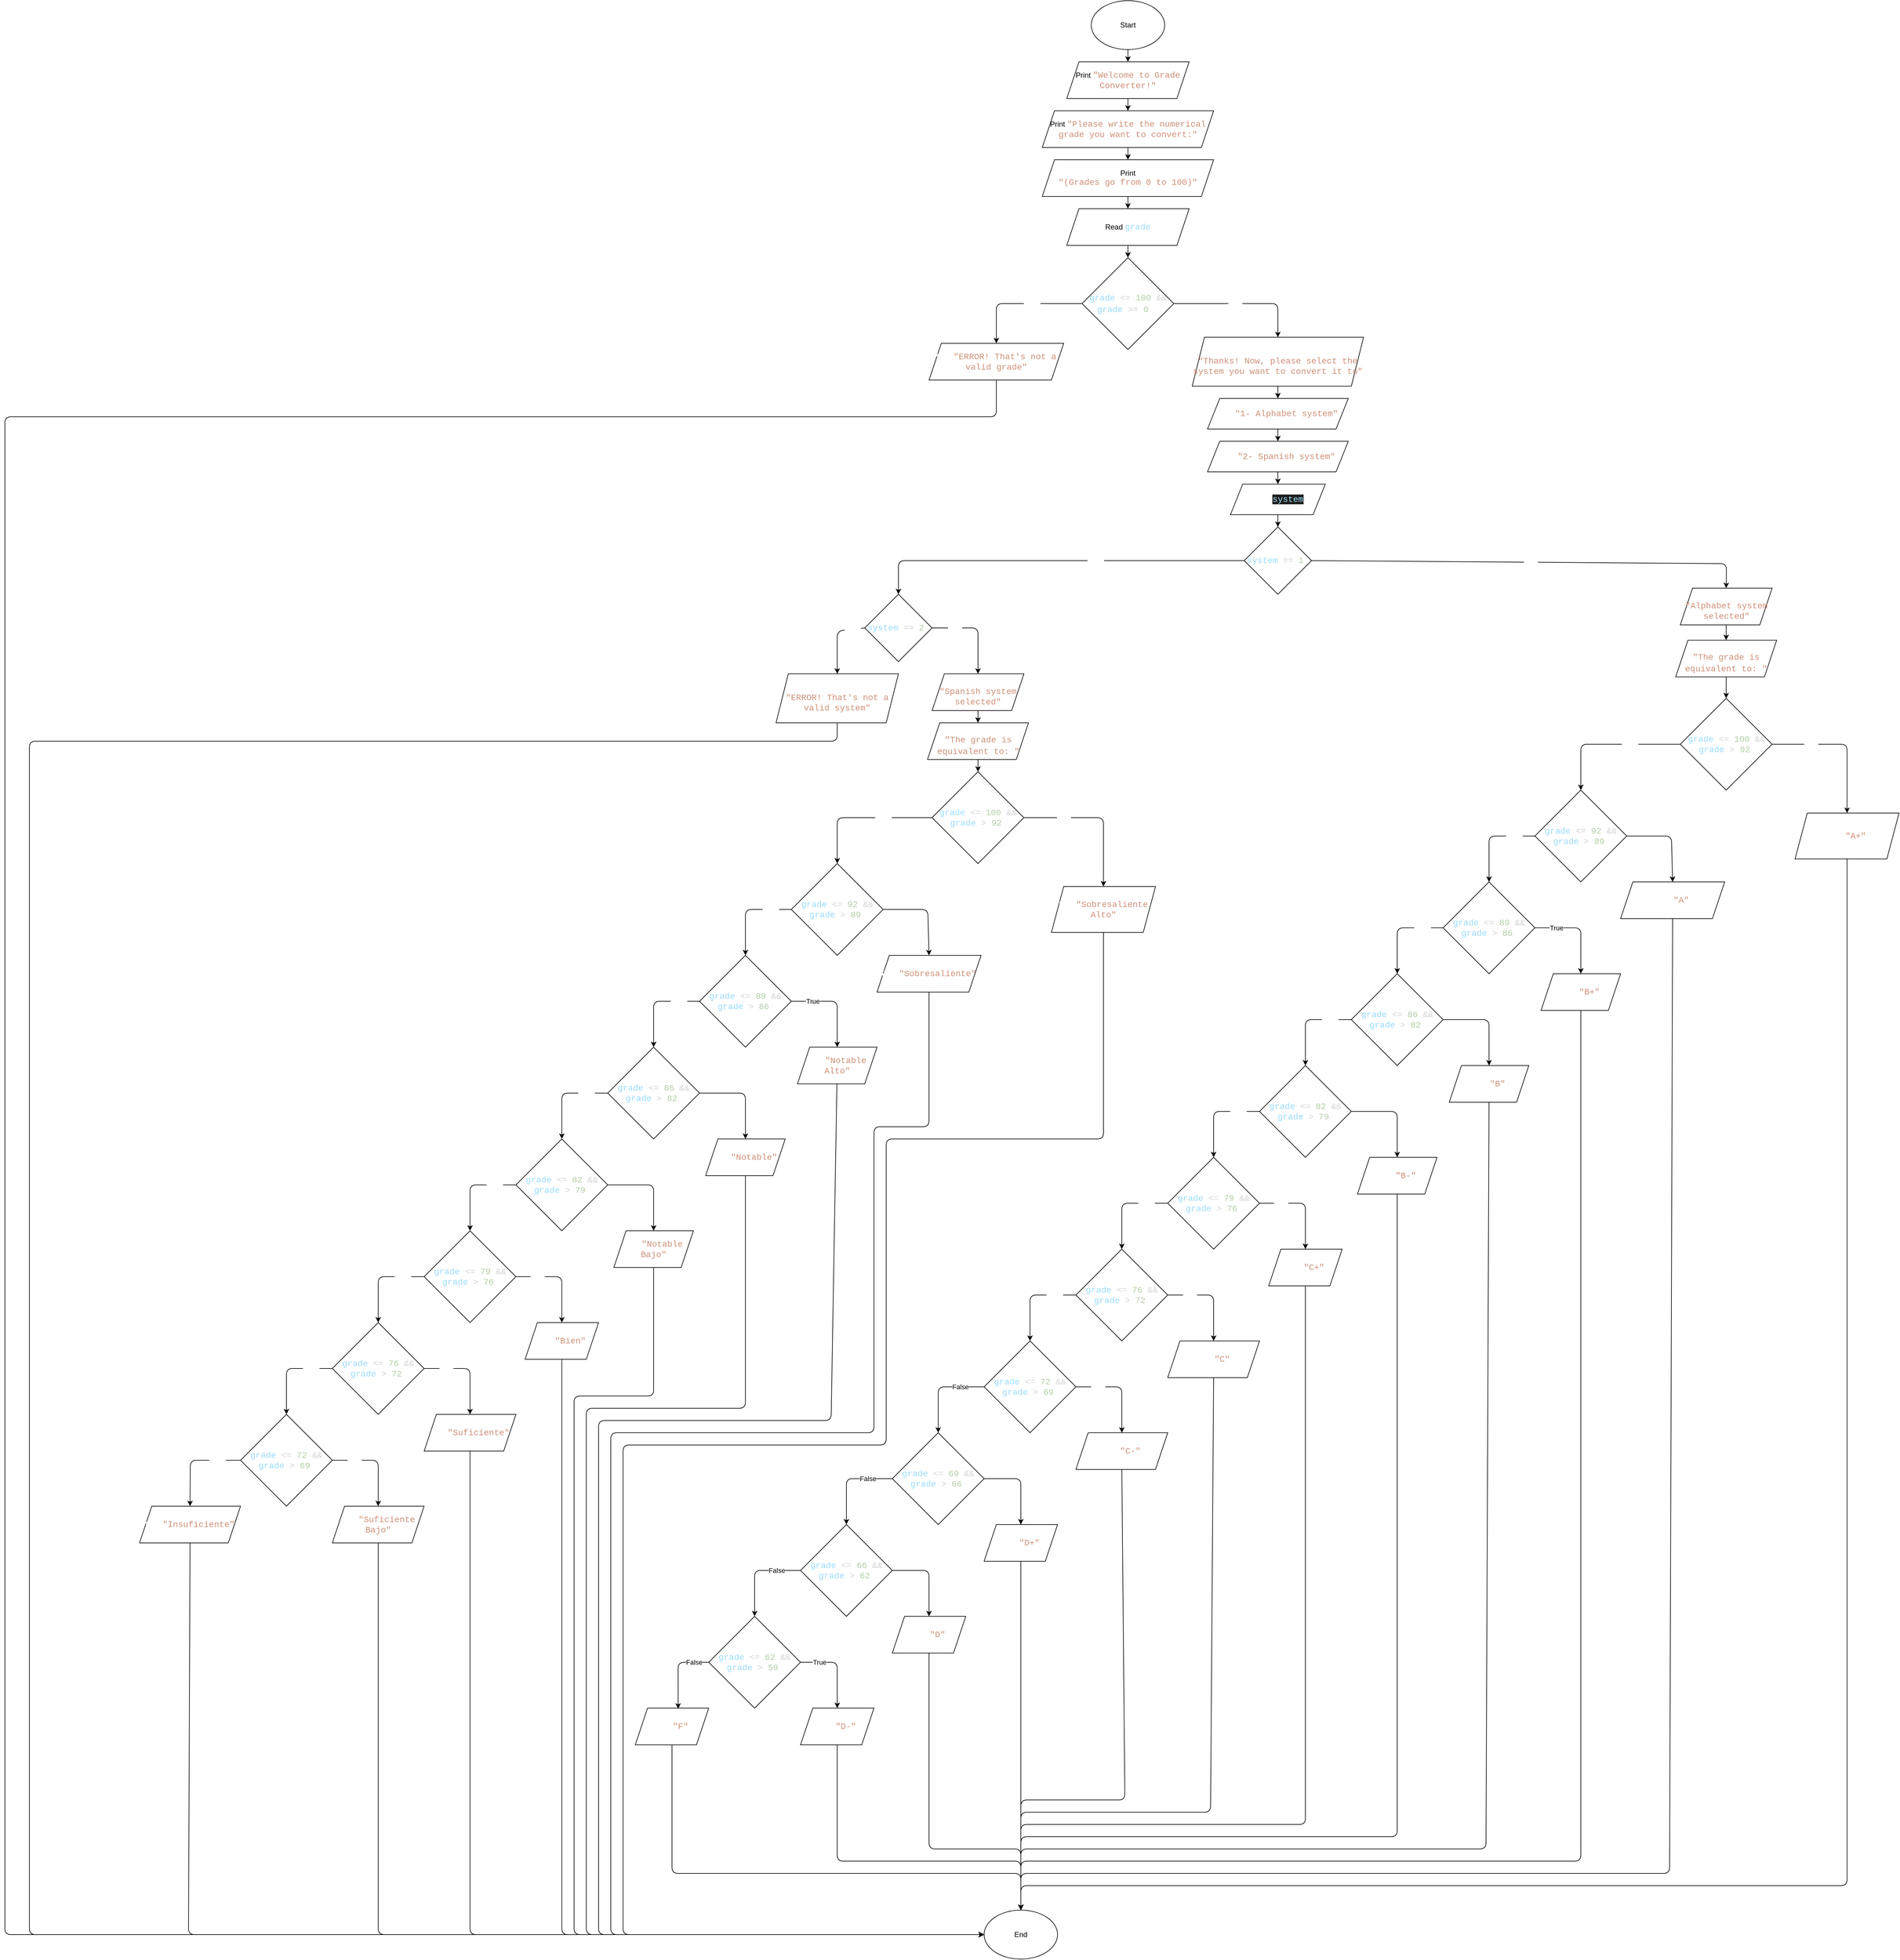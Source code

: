 <mxfile>
    <diagram id="qlJxrSub912xycT6AVFl" name="Page-1">
        <mxGraphModel dx="7510" dy="3325" grid="1" gridSize="10" guides="1" tooltips="1" connect="1" arrows="1" fold="1" page="1" pageScale="1" pageWidth="850" pageHeight="1100" math="0" shadow="0">
            <root>
                <mxCell id="0"/>
                <mxCell id="1" parent="0"/>
                <mxCell id="11" style="edgeStyle=none;html=1;exitX=0.5;exitY=1;exitDx=0;exitDy=0;entryX=0.5;entryY=0;entryDx=0;entryDy=0;" parent="1" source="9" target="10" edge="1">
                    <mxGeometry relative="1" as="geometry"/>
                </mxCell>
                <mxCell id="9" value="Start" style="ellipse;whiteSpace=wrap;html=1;" parent="1" vertex="1">
                    <mxGeometry x="115" y="80" width="120" height="80" as="geometry"/>
                </mxCell>
                <mxCell id="13" value="" style="edgeStyle=none;html=1;" parent="1" source="10" target="12" edge="1">
                    <mxGeometry relative="1" as="geometry"/>
                </mxCell>
                <mxCell id="10" value="Print&amp;nbsp;&lt;span style=&quot;color: rgb(206, 145, 120); font-family: Consolas, &amp;quot;Courier New&amp;quot;, monospace; font-size: 14px;&quot;&gt;&quot;Welcome to Grade Converter!&quot;&lt;/span&gt;" style="shape=parallelogram;perimeter=parallelogramPerimeter;whiteSpace=wrap;html=1;fixedSize=1;align=center;" parent="1" vertex="1">
                    <mxGeometry x="75" y="180" width="200" height="60" as="geometry"/>
                </mxCell>
                <mxCell id="16" value="" style="edgeStyle=none;html=1;" parent="1" source="12" target="15" edge="1">
                    <mxGeometry relative="1" as="geometry"/>
                </mxCell>
                <mxCell id="12" value="Print &lt;span style=&quot;color: rgb(206, 145, 120); font-family: Consolas, &amp;quot;Courier New&amp;quot;, monospace; font-size: 14px;&quot;&gt;&quot;Please write the numerical grade you want to convert:&quot;&lt;/span&gt;" style="shape=parallelogram;perimeter=parallelogramPerimeter;whiteSpace=wrap;html=1;fixedSize=1;" parent="1" vertex="1">
                    <mxGeometry x="35" y="260" width="280" height="60" as="geometry"/>
                </mxCell>
                <mxCell id="18" value="" style="edgeStyle=none;html=1;" parent="1" source="15" target="17" edge="1">
                    <mxGeometry relative="1" as="geometry"/>
                </mxCell>
                <mxCell id="15" value="Print&lt;br&gt;&lt;span style=&quot;color: rgb(206, 145, 120); font-family: Consolas, &amp;quot;Courier New&amp;quot;, monospace; font-size: 14px;&quot;&gt;&quot;(Grades go from 0 to 100)&quot;&lt;/span&gt;" style="shape=parallelogram;perimeter=parallelogramPerimeter;whiteSpace=wrap;html=1;fixedSize=1;" parent="1" vertex="1">
                    <mxGeometry x="35" y="340" width="280" height="60" as="geometry"/>
                </mxCell>
                <mxCell id="20" value="" style="edgeStyle=none;html=1;" parent="1" source="17" target="19" edge="1">
                    <mxGeometry relative="1" as="geometry"/>
                </mxCell>
                <mxCell id="17" value="Read&amp;nbsp;&lt;span style=&quot;color: rgb(156, 220, 254); font-family: Consolas, &amp;quot;Courier New&amp;quot;, monospace; font-size: 14px;&quot;&gt;grade&lt;/span&gt;" style="shape=parallelogram;perimeter=parallelogramPerimeter;whiteSpace=wrap;html=1;fixedSize=1;" parent="1" vertex="1">
                    <mxGeometry x="75" y="420" width="200" height="60" as="geometry"/>
                </mxCell>
                <mxCell id="21" value="" style="edgeStyle=none;html=1;exitX=0;exitY=0.5;exitDx=0;exitDy=0;fontColor=#FFFFFF;entryX=0.5;entryY=0;entryDx=0;entryDy=0;" parent="1" source="19" target="22" edge="1">
                    <mxGeometry relative="1" as="geometry">
                        <mxPoint x="-130" y="640" as="targetPoint"/>
                        <Array as="points">
                            <mxPoint x="-40" y="575"/>
                        </Array>
                    </mxGeometry>
                </mxCell>
                <mxCell id="24" value="False" style="edgeLabel;html=1;align=center;verticalAlign=middle;resizable=0;points=[];fontColor=#FFFFFF;" parent="21" vertex="1" connectable="0">
                    <mxGeometry x="-0.2" y="-1" relative="1" as="geometry">
                        <mxPoint as="offset"/>
                    </mxGeometry>
                </mxCell>
                <mxCell id="28" style="edgeStyle=none;html=1;exitX=1;exitY=0.5;exitDx=0;exitDy=0;entryX=0.5;entryY=0;entryDx=0;entryDy=0;fontColor=#FFFFFF;" parent="1" source="19" target="25" edge="1">
                    <mxGeometry relative="1" as="geometry">
                        <mxPoint x="420" y="630" as="targetPoint"/>
                        <Array as="points">
                            <mxPoint x="420" y="575"/>
                        </Array>
                    </mxGeometry>
                </mxCell>
                <mxCell id="37" value="True" style="edgeLabel;html=1;align=center;verticalAlign=middle;resizable=0;points=[];fontColor=#FFFFFF;" parent="28" vertex="1" connectable="0">
                    <mxGeometry x="-0.138" y="-1" relative="1" as="geometry">
                        <mxPoint x="3" y="-1" as="offset"/>
                    </mxGeometry>
                </mxCell>
                <mxCell id="19" value="&lt;div style=&quot;font-family: Consolas, &amp;quot;Courier New&amp;quot;, monospace; font-size: 14px; line-height: 19px;&quot;&gt;&lt;div style=&quot;line-height: 19px;&quot;&gt;&lt;span style=&quot;color: rgb(156, 220, 254);&quot;&gt;grade&lt;/span&gt; &lt;span style=&quot;color: rgb(212, 212, 212);&quot;&gt;&amp;lt;=&lt;/span&gt; &lt;span style=&quot;color: rgb(181, 206, 168);&quot;&gt;100&lt;/span&gt; &lt;span style=&quot;color: rgb(212, 212, 212);&quot;&gt;&amp;amp;&amp;amp;&lt;/span&gt; &lt;span style=&quot;color: rgb(156, 220, 254);&quot;&gt;grade&lt;/span&gt; &lt;span style=&quot;color: rgb(212, 212, 212);&quot;&gt;&amp;gt;=&lt;/span&gt; &lt;span style=&quot;color: rgb(181, 206, 168);&quot;&gt;0 &lt;/span&gt;&lt;font style=&quot;&quot; color=&quot;#ffffff&quot;&gt;?&lt;/font&gt;&lt;/div&gt;&lt;/div&gt;" style="rhombus;whiteSpace=wrap;html=1;align=center;fontColor=default;" parent="1" vertex="1">
                    <mxGeometry x="100" y="500" width="150" height="150" as="geometry"/>
                </mxCell>
                <mxCell id="256" style="edgeStyle=none;html=1;exitX=0.5;exitY=1;exitDx=0;exitDy=0;entryX=0;entryY=0.5;entryDx=0;entryDy=0;" edge="1" parent="1" source="22" target="231">
                    <mxGeometry relative="1" as="geometry">
                        <mxPoint x="-1160" y="3210" as="targetPoint"/>
                        <Array as="points">
                            <mxPoint x="-40" y="760"/>
                            <mxPoint x="-1660" y="760"/>
                            <mxPoint x="-1660" y="3240"/>
                        </Array>
                    </mxGeometry>
                </mxCell>
                <mxCell id="22" value="Print&amp;nbsp;&lt;span style=&quot;color: rgb(206, 145, 120); font-family: Consolas, &amp;quot;Courier New&amp;quot;, monospace; font-size: 14px;&quot;&gt;&quot;ERROR! That's not a valid grade&quot;&lt;/span&gt;" style="shape=parallelogram;perimeter=parallelogramPerimeter;whiteSpace=wrap;html=1;fixedSize=1;labelBackgroundColor=none;fontColor=#FFFFFF;" parent="1" vertex="1">
                    <mxGeometry x="-150" y="640" width="220" height="60" as="geometry"/>
                </mxCell>
                <mxCell id="30" value="" style="edgeStyle=none;html=1;fontColor=#FFFFFF;exitX=0.5;exitY=1;exitDx=0;exitDy=0;entryX=0.5;entryY=0;entryDx=0;entryDy=0;" parent="1" source="25" target="29" edge="1">
                    <mxGeometry relative="1" as="geometry">
                        <mxPoint x="420" y="710" as="sourcePoint"/>
                    </mxGeometry>
                </mxCell>
                <mxCell id="25" value="Print&lt;br&gt;&lt;span style=&quot;color: rgb(206, 145, 120); font-family: Consolas, &amp;quot;Courier New&amp;quot;, monospace; font-size: 14px;&quot;&gt;&quot;Thanks! Now, please select the system you want to convert it to&quot;&lt;/span&gt;" style="shape=parallelogram;perimeter=parallelogramPerimeter;whiteSpace=wrap;html=1;fixedSize=1;labelBackgroundColor=none;fontColor=#FFFFFF;" parent="1" vertex="1">
                    <mxGeometry x="280" y="630" width="280" height="80" as="geometry"/>
                </mxCell>
                <mxCell id="32" value="" style="edgeStyle=none;html=1;fontColor=#FFFFFF;entryX=0.5;entryY=0;entryDx=0;entryDy=0;exitX=0.5;exitY=1;exitDx=0;exitDy=0;" parent="1" source="29" target="31" edge="1">
                    <mxGeometry relative="1" as="geometry"/>
                </mxCell>
                <mxCell id="29" value="Print&amp;nbsp;&lt;span style=&quot;color: rgb(206, 145, 120); font-family: Consolas, &amp;quot;Courier New&amp;quot;, monospace; font-size: 14px;&quot;&gt;&quot;1- Alphabet system&quot;&lt;/span&gt;" style="shape=parallelogram;perimeter=parallelogramPerimeter;whiteSpace=wrap;html=1;fixedSize=1;labelBackgroundColor=none;fontColor=#FFFFFF;" parent="1" vertex="1">
                    <mxGeometry x="305" y="730" width="230" height="50" as="geometry"/>
                </mxCell>
                <mxCell id="34" value="" style="edgeStyle=none;html=1;fontColor=#FFFFFF;entryX=0.5;entryY=0;entryDx=0;entryDy=0;exitX=0.5;exitY=1;exitDx=0;exitDy=0;" parent="1" source="31" target="33" edge="1">
                    <mxGeometry relative="1" as="geometry">
                        <mxPoint x="420" y="850" as="sourcePoint"/>
                    </mxGeometry>
                </mxCell>
                <mxCell id="31" value="Print&amp;nbsp;&lt;span style=&quot;color: rgb(206, 145, 120); font-family: Consolas, &amp;quot;Courier New&amp;quot;, monospace; font-size: 14px;&quot;&gt;&quot;2- Spanish system&quot;&lt;/span&gt;" style="shape=parallelogram;perimeter=parallelogramPerimeter;whiteSpace=wrap;html=1;fixedSize=1;labelBackgroundColor=none;fontColor=#FFFFFF;" parent="1" vertex="1">
                    <mxGeometry x="305" y="800" width="230" height="50" as="geometry"/>
                </mxCell>
                <mxCell id="36" value="" style="edgeStyle=none;html=1;fontColor=#FFFFFF;entryX=0.5;entryY=0;entryDx=0;entryDy=0;exitX=0.5;exitY=1;exitDx=0;exitDy=0;" parent="1" source="33" target="35" edge="1">
                    <mxGeometry relative="1" as="geometry">
                        <mxPoint x="420" y="920" as="sourcePoint"/>
                    </mxGeometry>
                </mxCell>
                <mxCell id="33" value="Read&amp;nbsp;&lt;span style=&quot;color: rgb(156, 220, 254); background-color: rgb(31, 31, 31); font-family: Consolas, &amp;quot;Courier New&amp;quot;, monospace; font-size: 14px;&quot;&gt;system&lt;/span&gt;" style="shape=parallelogram;perimeter=parallelogramPerimeter;whiteSpace=wrap;html=1;fixedSize=1;labelBackgroundColor=none;fontColor=#FFFFFF;" parent="1" vertex="1">
                    <mxGeometry x="342.5" y="870" width="155" height="50" as="geometry"/>
                </mxCell>
                <mxCell id="40" value="" style="edgeStyle=none;html=1;fontColor=#FFFFFF;entryX=0.5;entryY=0;entryDx=0;entryDy=0;exitX=0;exitY=0.5;exitDx=0;exitDy=0;" parent="1" source="35" target="39" edge="1">
                    <mxGeometry relative="1" as="geometry">
                        <Array as="points">
                            <mxPoint x="-200" y="995"/>
                        </Array>
                    </mxGeometry>
                </mxCell>
                <mxCell id="41" value="False" style="edgeLabel;html=1;align=center;verticalAlign=middle;resizable=0;points=[];fontColor=#FFFFFF;" parent="40" vertex="1" connectable="0">
                    <mxGeometry x="-0.247" y="-1" relative="1" as="geometry">
                        <mxPoint x="-10" y="1" as="offset"/>
                    </mxGeometry>
                </mxCell>
                <mxCell id="59" style="edgeStyle=none;html=1;exitX=1;exitY=0.5;exitDx=0;exitDy=0;entryX=0.5;entryY=0;entryDx=0;entryDy=0;fontColor=#FFFFFF;" parent="1" source="35" target="57" edge="1">
                    <mxGeometry relative="1" as="geometry">
                        <Array as="points">
                            <mxPoint x="1153" y="1000"/>
                        </Array>
                    </mxGeometry>
                </mxCell>
                <mxCell id="60" value="True" style="edgeLabel;html=1;align=center;verticalAlign=middle;resizable=0;points=[];fontColor=#FFFFFF;" parent="59" vertex="1" connectable="0">
                    <mxGeometry x="-0.239" y="-1" relative="1" as="geometry">
                        <mxPoint x="85" y="-3" as="offset"/>
                    </mxGeometry>
                </mxCell>
                <mxCell id="35" value="&lt;div style=&quot;font-family: Consolas, &amp;quot;Courier New&amp;quot;, monospace; font-size: 14px; line-height: 19px;&quot;&gt;&lt;span style=&quot;color: rgb(156, 220, 254);&quot;&gt;system&lt;/span&gt; &lt;span style=&quot;color: rgb(212, 212, 212);&quot;&gt;==&lt;/span&gt; &lt;span style=&quot;color: rgb(181, 206, 168);&quot;&gt;1&lt;/span&gt;?&lt;/div&gt;" style="rhombus;whiteSpace=wrap;html=1;fontColor=#FFFFFF;labelBackgroundColor=none;" parent="1" vertex="1">
                    <mxGeometry x="365" y="940" width="110" height="110" as="geometry"/>
                </mxCell>
                <mxCell id="46" value="" style="edgeStyle=none;html=1;fontColor=#FFFFFF;entryX=0.5;entryY=0;entryDx=0;entryDy=0;exitX=0;exitY=0.5;exitDx=0;exitDy=0;" parent="1" source="39" target="45" edge="1">
                    <mxGeometry relative="1" as="geometry">
                        <Array as="points">
                            <mxPoint x="-300" y="1110"/>
                        </Array>
                    </mxGeometry>
                </mxCell>
                <mxCell id="47" value="False" style="edgeLabel;html=1;align=center;verticalAlign=middle;resizable=0;points=[];fontColor=#FFFFFF;" parent="46" vertex="1" connectable="0">
                    <mxGeometry x="-0.4" y="1" relative="1" as="geometry">
                        <mxPoint x="14" y="-5" as="offset"/>
                    </mxGeometry>
                </mxCell>
                <mxCell id="49" value="" style="edgeStyle=none;html=1;fontColor=#FFFFFF;entryX=0.5;entryY=0;entryDx=0;entryDy=0;exitX=1;exitY=0.5;exitDx=0;exitDy=0;" parent="1" source="39" target="48" edge="1">
                    <mxGeometry relative="1" as="geometry">
                        <Array as="points">
                            <mxPoint x="-70" y="1105"/>
                        </Array>
                    </mxGeometry>
                </mxCell>
                <mxCell id="50" value="True" style="edgeLabel;html=1;align=center;verticalAlign=middle;resizable=0;points=[];fontColor=#FFFFFF;" parent="49" vertex="1" connectable="0">
                    <mxGeometry x="-0.4" relative="1" as="geometry">
                        <mxPoint x="-8" as="offset"/>
                    </mxGeometry>
                </mxCell>
                <mxCell id="39" value="&lt;div style=&quot;font-family: Consolas, &amp;quot;Courier New&amp;quot;, monospace; font-size: 14px; line-height: 19px;&quot;&gt;&lt;span style=&quot;color: rgb(156, 220, 254);&quot;&gt;system&lt;/span&gt; &lt;span style=&quot;color: rgb(212, 212, 212);&quot;&gt;==&lt;/span&gt;&amp;nbsp;&lt;font color=&quot;#b5cea8&quot;&gt;2&lt;/font&gt;?&lt;/div&gt;" style="rhombus;whiteSpace=wrap;html=1;fontColor=#FFFFFF;labelBackgroundColor=none;" parent="1" vertex="1">
                    <mxGeometry x="-255" y="1050" width="110" height="110" as="geometry"/>
                </mxCell>
                <mxCell id="245" style="edgeStyle=none;html=1;exitX=0.5;exitY=1;exitDx=0;exitDy=0;entryX=0;entryY=0.5;entryDx=0;entryDy=0;" edge="1" parent="1" source="45" target="231">
                    <mxGeometry relative="1" as="geometry">
                        <Array as="points">
                            <mxPoint x="-300" y="1290"/>
                            <mxPoint x="-1620" y="1290"/>
                            <mxPoint x="-1620" y="3240"/>
                        </Array>
                    </mxGeometry>
                </mxCell>
                <mxCell id="45" value="Print&lt;br&gt;&lt;span style=&quot;color: rgb(206, 145, 120); font-family: Consolas, &amp;quot;Courier New&amp;quot;, monospace; font-size: 14px;&quot;&gt;&quot;ERROR! That's not a valid system&quot;&lt;/span&gt;" style="shape=parallelogram;perimeter=parallelogramPerimeter;whiteSpace=wrap;html=1;fixedSize=1;fontColor=#FFFFFF;labelBackgroundColor=none;" parent="1" vertex="1">
                    <mxGeometry x="-400" y="1180" width="200" height="80" as="geometry"/>
                </mxCell>
                <mxCell id="53" value="" style="edgeStyle=none;html=1;fontColor=#FFFFFF;entryX=0.5;entryY=0;entryDx=0;entryDy=0;exitX=0.5;exitY=1;exitDx=0;exitDy=0;" parent="1" source="48" target="52" edge="1">
                    <mxGeometry relative="1" as="geometry"/>
                </mxCell>
                <mxCell id="48" value="Print&lt;br&gt;&lt;span style=&quot;color: rgb(206, 145, 120); font-family: Consolas, &amp;quot;Courier New&amp;quot;, monospace; font-size: 14px;&quot;&gt;&quot;Spanish system selected&quot;&lt;/span&gt;" style="shape=parallelogram;perimeter=parallelogramPerimeter;whiteSpace=wrap;html=1;fixedSize=1;fontColor=#FFFFFF;labelBackgroundColor=none;" parent="1" vertex="1">
                    <mxGeometry x="-145" y="1180" width="150" height="60" as="geometry"/>
                </mxCell>
                <mxCell id="63" value="" style="edgeStyle=none;html=1;fontColor=#FFFFFF;entryX=0.5;entryY=0;entryDx=0;entryDy=0;exitX=0.5;exitY=1;exitDx=0;exitDy=0;" parent="1" source="52" target="62" edge="1">
                    <mxGeometry relative="1" as="geometry"/>
                </mxCell>
                <mxCell id="52" value="Print&lt;br&gt;&lt;div style=&quot;color: rgb(204, 204, 204); font-family: Consolas, &amp;quot;Courier New&amp;quot;, monospace; font-size: 14px; line-height: 19px;&quot;&gt;&lt;span style=&quot;color: rgb(206, 145, 120);&quot;&gt;&quot;The grade is equivalent to: &quot;&lt;/span&gt;&lt;/div&gt;" style="shape=parallelogram;perimeter=parallelogramPerimeter;whiteSpace=wrap;html=1;fixedSize=1;fontColor=#FFFFFF;labelBackgroundColor=none;" parent="1" vertex="1">
                    <mxGeometry x="-152.5" y="1260" width="165" height="60" as="geometry"/>
                </mxCell>
                <mxCell id="56" value="" style="edgeStyle=none;html=1;fontColor=#FFFFFF;exitX=0.5;exitY=1;exitDx=0;exitDy=0;" parent="1" source="57" target="58" edge="1">
                    <mxGeometry relative="1" as="geometry"/>
                </mxCell>
                <mxCell id="57" value="Print&lt;br&gt;&lt;span style=&quot;color: rgb(206, 145, 120); font-family: Consolas, &amp;quot;Courier New&amp;quot;, monospace; font-size: 14px;&quot;&gt;&quot;Alphabet system selected&quot;&lt;/span&gt;" style="shape=parallelogram;perimeter=parallelogramPerimeter;whiteSpace=wrap;html=1;fixedSize=1;fontColor=#FFFFFF;labelBackgroundColor=none;" parent="1" vertex="1">
                    <mxGeometry x="1077.5" y="1040" width="150" height="60" as="geometry"/>
                </mxCell>
                <mxCell id="210" style="edgeStyle=none;html=1;exitX=0.5;exitY=1;exitDx=0;exitDy=0;entryX=0.5;entryY=0;entryDx=0;entryDy=0;" edge="1" parent="1" source="58" target="168">
                    <mxGeometry relative="1" as="geometry"/>
                </mxCell>
                <mxCell id="58" value="Print&lt;br&gt;&lt;div style=&quot;color: rgb(204, 204, 204); font-family: Consolas, &amp;quot;Courier New&amp;quot;, monospace; font-size: 14px; line-height: 19px;&quot;&gt;&lt;span style=&quot;color: rgb(206, 145, 120);&quot;&gt;&quot;The grade is equivalent to: &quot;&lt;/span&gt;&lt;/div&gt;" style="shape=parallelogram;perimeter=parallelogramPerimeter;whiteSpace=wrap;html=1;fixedSize=1;fontColor=#FFFFFF;labelBackgroundColor=none;" parent="1" vertex="1">
                    <mxGeometry x="1070" y="1125" width="165" height="60" as="geometry"/>
                </mxCell>
                <mxCell id="65" value="" style="edgeStyle=none;html=1;fontColor=#FFFFFF;exitX=0;exitY=0.5;exitDx=0;exitDy=0;entryX=0.5;entryY=0;entryDx=0;entryDy=0;" parent="1" source="62" target="64" edge="1">
                    <mxGeometry relative="1" as="geometry">
                        <Array as="points">
                            <mxPoint x="-300" y="1415"/>
                        </Array>
                    </mxGeometry>
                </mxCell>
                <mxCell id="66" value="False" style="edgeLabel;html=1;align=center;verticalAlign=middle;resizable=0;points=[];fontColor=#FFFFFF;" parent="65" vertex="1" connectable="0">
                    <mxGeometry x="-0.202" y="-2" relative="1" as="geometry">
                        <mxPoint x="12" y="2" as="offset"/>
                    </mxGeometry>
                </mxCell>
                <mxCell id="68" value="" style="edgeStyle=none;html=1;fontColor=#FFFFFF;entryX=0.5;entryY=0;entryDx=0;entryDy=0;exitX=1;exitY=0.5;exitDx=0;exitDy=0;" parent="1" source="62" target="67" edge="1">
                    <mxGeometry relative="1" as="geometry">
                        <Array as="points">
                            <mxPoint x="135" y="1415"/>
                        </Array>
                    </mxGeometry>
                </mxCell>
                <mxCell id="69" value="True" style="edgeLabel;html=1;align=center;verticalAlign=middle;resizable=0;points=[];fontColor=#FFFFFF;" parent="68" vertex="1" connectable="0">
                    <mxGeometry x="-0.586" y="-1" relative="1" as="geometry">
                        <mxPoint x="15" y="-1" as="offset"/>
                    </mxGeometry>
                </mxCell>
                <mxCell id="62" value="&lt;span style=&quot;font-family: Consolas, &amp;quot;Courier New&amp;quot;, monospace; font-size: 14px; color: rgb(156, 220, 254);&quot;&gt;grade&lt;/span&gt;&lt;span style=&quot;color: rgb(204, 204, 204); font-family: Consolas, &amp;quot;Courier New&amp;quot;, monospace; font-size: 14px;&quot;&gt; &lt;/span&gt;&lt;span style=&quot;font-family: Consolas, &amp;quot;Courier New&amp;quot;, monospace; font-size: 14px; color: rgb(212, 212, 212);&quot;&gt;&amp;lt;=&lt;/span&gt;&lt;span style=&quot;color: rgb(204, 204, 204); font-family: Consolas, &amp;quot;Courier New&amp;quot;, monospace; font-size: 14px;&quot;&gt; &lt;/span&gt;&lt;span style=&quot;font-family: Consolas, &amp;quot;Courier New&amp;quot;, monospace; font-size: 14px; color: rgb(181, 206, 168);&quot;&gt;100&lt;/span&gt;&lt;span style=&quot;color: rgb(204, 204, 204); font-family: Consolas, &amp;quot;Courier New&amp;quot;, monospace; font-size: 14px;&quot;&gt; &lt;/span&gt;&lt;span style=&quot;font-family: Consolas, &amp;quot;Courier New&amp;quot;, monospace; font-size: 14px; color: rgb(212, 212, 212);&quot;&gt;&amp;amp;&amp;amp;&lt;/span&gt;&lt;span style=&quot;color: rgb(204, 204, 204); font-family: Consolas, &amp;quot;Courier New&amp;quot;, monospace; font-size: 14px;&quot;&gt; &lt;/span&gt;&lt;span style=&quot;font-family: Consolas, &amp;quot;Courier New&amp;quot;, monospace; font-size: 14px; color: rgb(156, 220, 254);&quot;&gt;grade&lt;/span&gt;&lt;span style=&quot;color: rgb(204, 204, 204); font-family: Consolas, &amp;quot;Courier New&amp;quot;, monospace; font-size: 14px;&quot;&gt; &lt;/span&gt;&lt;span style=&quot;font-family: Consolas, &amp;quot;Courier New&amp;quot;, monospace; font-size: 14px; color: rgb(212, 212, 212);&quot;&gt;&amp;gt;&lt;/span&gt;&lt;span style=&quot;color: rgb(204, 204, 204); font-family: Consolas, &amp;quot;Courier New&amp;quot;, monospace; font-size: 14px;&quot;&gt; &lt;/span&gt;&lt;span style=&quot;font-family: Consolas, &amp;quot;Courier New&amp;quot;, monospace; font-size: 14px; color: rgb(181, 206, 168);&quot;&gt;92&lt;/span&gt;?" style="rhombus;whiteSpace=wrap;html=1;fontColor=#FFFFFF;labelBackgroundColor=none;" parent="1" vertex="1">
                    <mxGeometry x="-145" y="1340" width="150" height="150" as="geometry"/>
                </mxCell>
                <mxCell id="71" value="" style="edgeStyle=none;html=1;fontColor=#FFFFFF;exitX=0;exitY=0.5;exitDx=0;exitDy=0;entryX=0.5;entryY=0;entryDx=0;entryDy=0;" parent="1" source="64" target="75" edge="1">
                    <mxGeometry relative="1" as="geometry">
                        <mxPoint x="-450" y="1640" as="targetPoint"/>
                        <Array as="points">
                            <mxPoint x="-450" y="1565"/>
                        </Array>
                    </mxGeometry>
                </mxCell>
                <mxCell id="98" value="False" style="edgeLabel;html=1;align=center;verticalAlign=middle;resizable=0;points=[];fontColor=#FFFFFF;" parent="71" vertex="1" connectable="0">
                    <mxGeometry x="-0.314" y="-1" relative="1" as="geometry">
                        <mxPoint x="17" y="1" as="offset"/>
                    </mxGeometry>
                </mxCell>
                <mxCell id="117" value="" style="edgeStyle=none;html=1;entryX=0.5;entryY=0;entryDx=0;entryDy=0;exitX=1;exitY=0.5;exitDx=0;exitDy=0;" edge="1" parent="1" source="64" target="116">
                    <mxGeometry relative="1" as="geometry">
                        <Array as="points">
                            <mxPoint x="-152" y="1565"/>
                        </Array>
                    </mxGeometry>
                </mxCell>
                <mxCell id="64" value="&lt;span style=&quot;font-family: Consolas, &amp;quot;Courier New&amp;quot;, monospace; font-size: 14px; color: rgb(156, 220, 254);&quot;&gt;grade&lt;/span&gt;&lt;span style=&quot;color: rgb(204, 204, 204); font-family: Consolas, &amp;quot;Courier New&amp;quot;, monospace; font-size: 14px;&quot;&gt; &lt;/span&gt;&lt;span style=&quot;font-family: Consolas, &amp;quot;Courier New&amp;quot;, monospace; font-size: 14px; color: rgb(212, 212, 212);&quot;&gt;&amp;lt;=&lt;/span&gt;&lt;span style=&quot;color: rgb(204, 204, 204); font-family: Consolas, &amp;quot;Courier New&amp;quot;, monospace; font-size: 14px;&quot;&gt; &lt;/span&gt;&lt;span style=&quot;font-family: Consolas, &amp;quot;Courier New&amp;quot;, monospace; font-size: 14px; color: rgb(181, 206, 168);&quot;&gt;92&lt;/span&gt;&lt;span style=&quot;color: rgb(204, 204, 204); font-family: Consolas, &amp;quot;Courier New&amp;quot;, monospace; font-size: 14px;&quot;&gt; &lt;/span&gt;&lt;span style=&quot;font-family: Consolas, &amp;quot;Courier New&amp;quot;, monospace; font-size: 14px; color: rgb(212, 212, 212);&quot;&gt;&amp;amp;&amp;amp;&lt;/span&gt;&lt;span style=&quot;color: rgb(204, 204, 204); font-family: Consolas, &amp;quot;Courier New&amp;quot;, monospace; font-size: 14px;&quot;&gt; &lt;/span&gt;&lt;span style=&quot;font-family: Consolas, &amp;quot;Courier New&amp;quot;, monospace; font-size: 14px; color: rgb(156, 220, 254);&quot;&gt;grade&lt;/span&gt;&lt;span style=&quot;color: rgb(204, 204, 204); font-family: Consolas, &amp;quot;Courier New&amp;quot;, monospace; font-size: 14px;&quot;&gt; &lt;/span&gt;&lt;span style=&quot;font-family: Consolas, &amp;quot;Courier New&amp;quot;, monospace; font-size: 14px; color: rgb(212, 212, 212);&quot;&gt;&amp;gt;&lt;/span&gt;&lt;span style=&quot;color: rgb(204, 204, 204); font-family: Consolas, &amp;quot;Courier New&amp;quot;, monospace; font-size: 14px;&quot;&gt; &lt;/span&gt;&lt;span style=&quot;font-family: Consolas, &amp;quot;Courier New&amp;quot;, monospace; font-size: 14px; color: rgb(181, 206, 168);&quot;&gt;89&lt;/span&gt;?" style="rhombus;whiteSpace=wrap;html=1;fontColor=#FFFFFF;labelBackgroundColor=none;" parent="1" vertex="1">
                    <mxGeometry x="-375" y="1490" width="150" height="150" as="geometry"/>
                </mxCell>
                <mxCell id="246" style="edgeStyle=none;html=1;exitX=0.5;exitY=1;exitDx=0;exitDy=0;entryX=0;entryY=0.5;entryDx=0;entryDy=0;" edge="1" parent="1" source="67" target="231">
                    <mxGeometry relative="1" as="geometry">
                        <mxPoint x="-860" y="3210" as="targetPoint"/>
                        <Array as="points">
                            <mxPoint x="135" y="1940"/>
                            <mxPoint x="-220" y="1940"/>
                            <mxPoint x="-220" y="2440"/>
                            <mxPoint x="-650" y="2440"/>
                            <mxPoint x="-650" y="3240"/>
                        </Array>
                    </mxGeometry>
                </mxCell>
                <mxCell id="67" value="Print&amp;nbsp;&lt;span style=&quot;color: rgb(206, 145, 120); font-family: Consolas, &amp;quot;Courier New&amp;quot;, monospace; font-size: 14px;&quot;&gt;&quot;Sobresaliente Alto&quot;&lt;/span&gt;" style="shape=parallelogram;perimeter=parallelogramPerimeter;whiteSpace=wrap;html=1;fixedSize=1;fontColor=#FFFFFF;labelBackgroundColor=none;" parent="1" vertex="1">
                    <mxGeometry x="50" y="1527.5" width="170" height="75" as="geometry"/>
                </mxCell>
                <mxCell id="78" value="" style="edgeStyle=none;html=1;fontColor=#FFFFFF;entryX=0.5;entryY=0;entryDx=0;entryDy=0;exitX=0;exitY=0.5;exitDx=0;exitDy=0;" parent="1" source="75" target="77" edge="1">
                    <mxGeometry relative="1" as="geometry">
                        <Array as="points">
                            <mxPoint x="-600" y="1715"/>
                        </Array>
                    </mxGeometry>
                </mxCell>
                <mxCell id="96" value="False" style="edgeLabel;html=1;align=center;verticalAlign=middle;resizable=0;points=[];fontColor=#FFFFFF;" parent="78" vertex="1" connectable="0">
                    <mxGeometry x="-0.365" y="1" relative="1" as="geometry">
                        <mxPoint x="13" y="-1" as="offset"/>
                    </mxGeometry>
                </mxCell>
                <mxCell id="114" value="" style="edgeStyle=none;html=1;entryX=0.5;entryY=0;entryDx=0;entryDy=0;exitX=1;exitY=0.5;exitDx=0;exitDy=0;" edge="1" parent="1" source="75" target="113">
                    <mxGeometry relative="1" as="geometry">
                        <Array as="points">
                            <mxPoint x="-300" y="1715"/>
                        </Array>
                    </mxGeometry>
                </mxCell>
                <mxCell id="115" value="True" style="edgeLabel;html=1;align=center;verticalAlign=middle;resizable=0;points=[];" vertex="1" connectable="0" parent="114">
                    <mxGeometry x="-0.24" y="1" relative="1" as="geometry">
                        <mxPoint x="-22" y="1" as="offset"/>
                    </mxGeometry>
                </mxCell>
                <mxCell id="75" value="&lt;span style=&quot;font-family: Consolas, &amp;quot;Courier New&amp;quot;, monospace; font-size: 14px; color: rgb(156, 220, 254);&quot;&gt;grade&lt;/span&gt;&lt;span style=&quot;color: rgb(204, 204, 204); font-family: Consolas, &amp;quot;Courier New&amp;quot;, monospace; font-size: 14px;&quot;&gt; &lt;/span&gt;&lt;span style=&quot;font-family: Consolas, &amp;quot;Courier New&amp;quot;, monospace; font-size: 14px; color: rgb(212, 212, 212);&quot;&gt;&amp;lt;=&lt;/span&gt;&lt;span style=&quot;color: rgb(204, 204, 204); font-family: Consolas, &amp;quot;Courier New&amp;quot;, monospace; font-size: 14px;&quot;&gt; &lt;/span&gt;&lt;span style=&quot;font-family: Consolas, &amp;quot;Courier New&amp;quot;, monospace; font-size: 14px; color: rgb(181, 206, 168);&quot;&gt;89&lt;/span&gt;&lt;span style=&quot;color: rgb(204, 204, 204); font-family: Consolas, &amp;quot;Courier New&amp;quot;, monospace; font-size: 14px;&quot;&gt; &lt;/span&gt;&lt;span style=&quot;font-family: Consolas, &amp;quot;Courier New&amp;quot;, monospace; font-size: 14px; color: rgb(212, 212, 212);&quot;&gt;&amp;amp;&amp;amp;&lt;/span&gt;&lt;span style=&quot;color: rgb(204, 204, 204); font-family: Consolas, &amp;quot;Courier New&amp;quot;, monospace; font-size: 14px;&quot;&gt; &lt;/span&gt;&lt;span style=&quot;font-family: Consolas, &amp;quot;Courier New&amp;quot;, monospace; font-size: 14px; color: rgb(156, 220, 254);&quot;&gt;grade&lt;/span&gt;&lt;span style=&quot;color: rgb(204, 204, 204); font-family: Consolas, &amp;quot;Courier New&amp;quot;, monospace; font-size: 14px;&quot;&gt; &lt;/span&gt;&lt;span style=&quot;font-family: Consolas, &amp;quot;Courier New&amp;quot;, monospace; font-size: 14px; color: rgb(212, 212, 212);&quot;&gt;&amp;gt;&lt;/span&gt;&lt;span style=&quot;color: rgb(204, 204, 204); font-family: Consolas, &amp;quot;Courier New&amp;quot;, monospace; font-size: 14px;&quot;&gt; &lt;/span&gt;&lt;span style=&quot;font-family: Consolas, &amp;quot;Courier New&amp;quot;, monospace; font-size: 14px; color: rgb(181, 206, 168);&quot;&gt;86&lt;/span&gt;?" style="rhombus;whiteSpace=wrap;html=1;fontColor=#FFFFFF;labelBackgroundColor=none;" parent="1" vertex="1">
                    <mxGeometry x="-525" y="1640" width="150" height="150" as="geometry"/>
                </mxCell>
                <mxCell id="80" value="" style="edgeStyle=none;html=1;fontColor=#FFFFFF;entryX=0.5;entryY=0;entryDx=0;entryDy=0;exitX=0;exitY=0.5;exitDx=0;exitDy=0;" parent="1" source="77" target="79" edge="1">
                    <mxGeometry relative="1" as="geometry">
                        <Array as="points">
                            <mxPoint x="-750" y="1865"/>
                        </Array>
                    </mxGeometry>
                </mxCell>
                <mxCell id="95" value="False" style="edgeLabel;html=1;align=center;verticalAlign=middle;resizable=0;points=[];fontColor=#FFFFFF;" parent="80" vertex="1" connectable="0">
                    <mxGeometry x="-0.386" y="1" relative="1" as="geometry">
                        <mxPoint x="11" y="-1" as="offset"/>
                    </mxGeometry>
                </mxCell>
                <mxCell id="112" value="" style="edgeStyle=none;html=1;fontColor=#FFFFFF;entryX=0.5;entryY=0;entryDx=0;entryDy=0;exitX=1;exitY=0.5;exitDx=0;exitDy=0;" parent="1" source="77" target="111" edge="1">
                    <mxGeometry relative="1" as="geometry">
                        <Array as="points">
                            <mxPoint x="-450" y="1865"/>
                        </Array>
                    </mxGeometry>
                </mxCell>
                <mxCell id="77" value="&lt;span style=&quot;font-family: Consolas, &amp;quot;Courier New&amp;quot;, monospace; font-size: 14px; color: rgb(156, 220, 254);&quot;&gt;grade&lt;/span&gt;&lt;span style=&quot;color: rgb(204, 204, 204); font-family: Consolas, &amp;quot;Courier New&amp;quot;, monospace; font-size: 14px;&quot;&gt; &lt;/span&gt;&lt;span style=&quot;font-family: Consolas, &amp;quot;Courier New&amp;quot;, monospace; font-size: 14px; color: rgb(212, 212, 212);&quot;&gt;&amp;lt;=&lt;/span&gt;&lt;span style=&quot;color: rgb(204, 204, 204); font-family: Consolas, &amp;quot;Courier New&amp;quot;, monospace; font-size: 14px;&quot;&gt; &lt;/span&gt;&lt;span style=&quot;font-family: Consolas, &amp;quot;Courier New&amp;quot;, monospace; font-size: 14px; color: rgb(181, 206, 168);&quot;&gt;86&lt;/span&gt;&lt;span style=&quot;color: rgb(204, 204, 204); font-family: Consolas, &amp;quot;Courier New&amp;quot;, monospace; font-size: 14px;&quot;&gt; &lt;/span&gt;&lt;span style=&quot;font-family: Consolas, &amp;quot;Courier New&amp;quot;, monospace; font-size: 14px; color: rgb(212, 212, 212);&quot;&gt;&amp;amp;&amp;amp;&lt;/span&gt;&lt;span style=&quot;color: rgb(204, 204, 204); font-family: Consolas, &amp;quot;Courier New&amp;quot;, monospace; font-size: 14px;&quot;&gt; &lt;/span&gt;&lt;span style=&quot;font-family: Consolas, &amp;quot;Courier New&amp;quot;, monospace; font-size: 14px; color: rgb(156, 220, 254);&quot;&gt;grade&lt;/span&gt;&lt;span style=&quot;color: rgb(204, 204, 204); font-family: Consolas, &amp;quot;Courier New&amp;quot;, monospace; font-size: 14px;&quot;&gt; &lt;/span&gt;&lt;span style=&quot;font-family: Consolas, &amp;quot;Courier New&amp;quot;, monospace; font-size: 14px; color: rgb(212, 212, 212);&quot;&gt;&amp;gt;&lt;/span&gt;&lt;span style=&quot;color: rgb(204, 204, 204); font-family: Consolas, &amp;quot;Courier New&amp;quot;, monospace; font-size: 14px;&quot;&gt; &lt;/span&gt;&lt;span style=&quot;font-family: Consolas, &amp;quot;Courier New&amp;quot;, monospace; font-size: 14px; color: rgb(181, 206, 168);&quot;&gt;82&lt;/span&gt;?" style="rhombus;whiteSpace=wrap;html=1;fontColor=#FFFFFF;labelBackgroundColor=none;" parent="1" vertex="1">
                    <mxGeometry x="-675" y="1790" width="150" height="150" as="geometry"/>
                </mxCell>
                <mxCell id="82" value="" style="edgeStyle=none;html=1;fontColor=#FFFFFF;entryX=0.5;entryY=0;entryDx=0;entryDy=0;exitX=0;exitY=0.5;exitDx=0;exitDy=0;" parent="1" source="79" target="81" edge="1">
                    <mxGeometry relative="1" as="geometry">
                        <Array as="points">
                            <mxPoint x="-900" y="2015"/>
                        </Array>
                    </mxGeometry>
                </mxCell>
                <mxCell id="94" value="False" style="edgeLabel;html=1;align=center;verticalAlign=middle;resizable=0;points=[];fontColor=#FFFFFF;" parent="82" vertex="1" connectable="0">
                    <mxGeometry x="-0.375" y="2" relative="1" as="geometry">
                        <mxPoint x="12" y="-2" as="offset"/>
                    </mxGeometry>
                </mxCell>
                <mxCell id="110" value="" style="edgeStyle=none;html=1;fontColor=#FFFFFF;entryX=0.5;entryY=0;entryDx=0;entryDy=0;exitX=1;exitY=0.5;exitDx=0;exitDy=0;" parent="1" source="79" target="109" edge="1">
                    <mxGeometry relative="1" as="geometry">
                        <Array as="points">
                            <mxPoint x="-600" y="2015"/>
                        </Array>
                    </mxGeometry>
                </mxCell>
                <mxCell id="79" value="&lt;span style=&quot;font-family: Consolas, &amp;quot;Courier New&amp;quot;, monospace; font-size: 14px; color: rgb(156, 220, 254);&quot;&gt;grade&lt;/span&gt;&lt;span style=&quot;color: rgb(204, 204, 204); font-family: Consolas, &amp;quot;Courier New&amp;quot;, monospace; font-size: 14px;&quot;&gt; &lt;/span&gt;&lt;span style=&quot;font-family: Consolas, &amp;quot;Courier New&amp;quot;, monospace; font-size: 14px; color: rgb(212, 212, 212);&quot;&gt;&amp;lt;=&lt;/span&gt;&lt;span style=&quot;color: rgb(204, 204, 204); font-family: Consolas, &amp;quot;Courier New&amp;quot;, monospace; font-size: 14px;&quot;&gt; &lt;/span&gt;&lt;span style=&quot;font-family: Consolas, &amp;quot;Courier New&amp;quot;, monospace; font-size: 14px; color: rgb(181, 206, 168);&quot;&gt;82&lt;/span&gt;&lt;span style=&quot;color: rgb(204, 204, 204); font-family: Consolas, &amp;quot;Courier New&amp;quot;, monospace; font-size: 14px;&quot;&gt;&amp;nbsp;&lt;/span&gt;&lt;span style=&quot;font-family: Consolas, &amp;quot;Courier New&amp;quot;, monospace; font-size: 14px; color: rgb(212, 212, 212);&quot;&gt;&amp;amp;&amp;amp;&lt;/span&gt;&lt;span style=&quot;color: rgb(204, 204, 204); font-family: Consolas, &amp;quot;Courier New&amp;quot;, monospace; font-size: 14px;&quot;&gt; &lt;/span&gt;&lt;span style=&quot;font-family: Consolas, &amp;quot;Courier New&amp;quot;, monospace; font-size: 14px; color: rgb(156, 220, 254);&quot;&gt;grade&lt;/span&gt;&lt;span style=&quot;color: rgb(204, 204, 204); font-family: Consolas, &amp;quot;Courier New&amp;quot;, monospace; font-size: 14px;&quot;&gt; &lt;/span&gt;&lt;span style=&quot;font-family: Consolas, &amp;quot;Courier New&amp;quot;, monospace; font-size: 14px; color: rgb(212, 212, 212);&quot;&gt;&amp;gt;&lt;/span&gt;&lt;span style=&quot;color: rgb(204, 204, 204); font-family: Consolas, &amp;quot;Courier New&amp;quot;, monospace; font-size: 14px;&quot;&gt;&amp;nbsp;&lt;/span&gt;&lt;span style=&quot;font-family: Consolas, &amp;quot;Courier New&amp;quot;, monospace; font-size: 14px;&quot;&gt;&lt;font color=&quot;#b5cea8&quot;&gt;79&lt;/font&gt;&lt;/span&gt;?" style="rhombus;whiteSpace=wrap;html=1;fontColor=#FFFFFF;labelBackgroundColor=none;" parent="1" vertex="1">
                    <mxGeometry x="-825" y="1940" width="150" height="150" as="geometry"/>
                </mxCell>
                <mxCell id="84" value="" style="edgeStyle=none;html=1;fontColor=#FFFFFF;entryX=0.5;entryY=0;entryDx=0;entryDy=0;exitX=0;exitY=0.5;exitDx=0;exitDy=0;" parent="1" source="81" target="83" edge="1">
                    <mxGeometry relative="1" as="geometry">
                        <Array as="points">
                            <mxPoint x="-1050" y="2165"/>
                        </Array>
                    </mxGeometry>
                </mxCell>
                <mxCell id="93" value="False" style="edgeLabel;html=1;align=center;verticalAlign=middle;resizable=0;points=[];fontColor=#FFFFFF;" parent="84" vertex="1" connectable="0">
                    <mxGeometry x="-0.396" relative="1" as="geometry">
                        <mxPoint x="10" as="offset"/>
                    </mxGeometry>
                </mxCell>
                <mxCell id="107" value="" style="edgeStyle=none;html=1;fontColor=#FFFFFF;entryX=0.5;entryY=0;entryDx=0;entryDy=0;exitX=1;exitY=0.5;exitDx=0;exitDy=0;" parent="1" source="81" target="106" edge="1">
                    <mxGeometry relative="1" as="geometry">
                        <Array as="points">
                            <mxPoint x="-750" y="2165"/>
                        </Array>
                    </mxGeometry>
                </mxCell>
                <mxCell id="108" value="True" style="edgeLabel;html=1;align=center;verticalAlign=middle;resizable=0;points=[];fontColor=#FFFFFF;" parent="107" vertex="1" connectable="0">
                    <mxGeometry x="-0.335" relative="1" as="geometry">
                        <mxPoint x="-15" as="offset"/>
                    </mxGeometry>
                </mxCell>
                <mxCell id="81" value="&lt;span style=&quot;font-family: Consolas, &amp;quot;Courier New&amp;quot;, monospace; font-size: 14px; color: rgb(156, 220, 254);&quot;&gt;grade&lt;/span&gt;&lt;span style=&quot;color: rgb(204, 204, 204); font-family: Consolas, &amp;quot;Courier New&amp;quot;, monospace; font-size: 14px;&quot;&gt; &lt;/span&gt;&lt;span style=&quot;font-family: Consolas, &amp;quot;Courier New&amp;quot;, monospace; font-size: 14px; color: rgb(212, 212, 212);&quot;&gt;&amp;lt;=&lt;/span&gt;&lt;span style=&quot;color: rgb(204, 204, 204); font-family: Consolas, &amp;quot;Courier New&amp;quot;, monospace; font-size: 14px;&quot;&gt; &lt;/span&gt;&lt;span style=&quot;font-family: Consolas, &amp;quot;Courier New&amp;quot;, monospace; font-size: 14px; color: rgb(181, 206, 168);&quot;&gt;79&lt;/span&gt;&lt;span style=&quot;color: rgb(204, 204, 204); font-family: Consolas, &amp;quot;Courier New&amp;quot;, monospace; font-size: 14px;&quot;&gt;&amp;nbsp;&lt;/span&gt;&lt;span style=&quot;font-family: Consolas, &amp;quot;Courier New&amp;quot;, monospace; font-size: 14px; color: rgb(212, 212, 212);&quot;&gt;&amp;amp;&amp;amp;&lt;/span&gt;&lt;span style=&quot;color: rgb(204, 204, 204); font-family: Consolas, &amp;quot;Courier New&amp;quot;, monospace; font-size: 14px;&quot;&gt; &lt;/span&gt;&lt;span style=&quot;font-family: Consolas, &amp;quot;Courier New&amp;quot;, monospace; font-size: 14px; color: rgb(156, 220, 254);&quot;&gt;grade&lt;/span&gt;&lt;span style=&quot;color: rgb(204, 204, 204); font-family: Consolas, &amp;quot;Courier New&amp;quot;, monospace; font-size: 14px;&quot;&gt; &lt;/span&gt;&lt;span style=&quot;font-family: Consolas, &amp;quot;Courier New&amp;quot;, monospace; font-size: 14px; color: rgb(212, 212, 212);&quot;&gt;&amp;gt;&lt;/span&gt;&lt;span style=&quot;color: rgb(204, 204, 204); font-family: Consolas, &amp;quot;Courier New&amp;quot;, monospace; font-size: 14px;&quot;&gt;&amp;nbsp;&lt;/span&gt;&lt;span style=&quot;font-family: Consolas, &amp;quot;Courier New&amp;quot;, monospace; font-size: 14px;&quot;&gt;&lt;font color=&quot;#b5cea8&quot;&gt;76&lt;/font&gt;&lt;/span&gt;?" style="rhombus;whiteSpace=wrap;html=1;fontColor=#FFFFFF;labelBackgroundColor=none;" parent="1" vertex="1">
                    <mxGeometry x="-975" y="2090" width="150" height="150" as="geometry"/>
                </mxCell>
                <mxCell id="86" value="" style="edgeStyle=none;html=1;fontColor=#FFFFFF;entryX=0.5;entryY=0;entryDx=0;entryDy=0;exitX=0;exitY=0.5;exitDx=0;exitDy=0;" parent="1" source="83" target="85" edge="1">
                    <mxGeometry relative="1" as="geometry">
                        <Array as="points">
                            <mxPoint x="-1200" y="2315"/>
                        </Array>
                    </mxGeometry>
                </mxCell>
                <mxCell id="92" value="False" style="edgeLabel;html=1;align=center;verticalAlign=middle;resizable=0;points=[];fontColor=#FFFFFF;" parent="86" vertex="1" connectable="0">
                    <mxGeometry x="-0.386" y="1" relative="1" as="geometry">
                        <mxPoint x="11" y="-1" as="offset"/>
                    </mxGeometry>
                </mxCell>
                <mxCell id="103" value="" style="edgeStyle=none;html=1;fontColor=#FFFFFF;entryX=0.5;entryY=0;entryDx=0;entryDy=0;exitX=1;exitY=0.5;exitDx=0;exitDy=0;" parent="1" source="83" target="102" edge="1">
                    <mxGeometry relative="1" as="geometry">
                        <Array as="points">
                            <mxPoint x="-900" y="2315"/>
                        </Array>
                    </mxGeometry>
                </mxCell>
                <mxCell id="105" value="True" style="edgeLabel;html=1;align=center;verticalAlign=middle;resizable=0;points=[];fontColor=#FFFFFF;" parent="103" vertex="1" connectable="0">
                    <mxGeometry x="-0.714" y="-2" relative="1" as="geometry">
                        <mxPoint x="14" y="-2" as="offset"/>
                    </mxGeometry>
                </mxCell>
                <mxCell id="83" value="&lt;span style=&quot;font-family: Consolas, &amp;quot;Courier New&amp;quot;, monospace; font-size: 14px; color: rgb(156, 220, 254);&quot;&gt;grade&lt;/span&gt;&lt;span style=&quot;color: rgb(204, 204, 204); font-family: Consolas, &amp;quot;Courier New&amp;quot;, monospace; font-size: 14px;&quot;&gt; &lt;/span&gt;&lt;span style=&quot;font-family: Consolas, &amp;quot;Courier New&amp;quot;, monospace; font-size: 14px; color: rgb(212, 212, 212);&quot;&gt;&amp;lt;=&lt;/span&gt;&lt;span style=&quot;color: rgb(204, 204, 204); font-family: Consolas, &amp;quot;Courier New&amp;quot;, monospace; font-size: 14px;&quot;&gt; &lt;/span&gt;&lt;span style=&quot;font-family: Consolas, &amp;quot;Courier New&amp;quot;, monospace; font-size: 14px; color: rgb(181, 206, 168);&quot;&gt;76&lt;/span&gt;&lt;span style=&quot;color: rgb(204, 204, 204); font-family: Consolas, &amp;quot;Courier New&amp;quot;, monospace; font-size: 14px;&quot;&gt;&amp;nbsp;&lt;/span&gt;&lt;span style=&quot;font-family: Consolas, &amp;quot;Courier New&amp;quot;, monospace; font-size: 14px; color: rgb(212, 212, 212);&quot;&gt;&amp;amp;&amp;amp;&lt;/span&gt;&lt;span style=&quot;color: rgb(204, 204, 204); font-family: Consolas, &amp;quot;Courier New&amp;quot;, monospace; font-size: 14px;&quot;&gt; &lt;/span&gt;&lt;span style=&quot;font-family: Consolas, &amp;quot;Courier New&amp;quot;, monospace; font-size: 14px; color: rgb(156, 220, 254);&quot;&gt;grade&lt;/span&gt;&lt;span style=&quot;color: rgb(204, 204, 204); font-family: Consolas, &amp;quot;Courier New&amp;quot;, monospace; font-size: 14px;&quot;&gt; &lt;/span&gt;&lt;span style=&quot;font-family: Consolas, &amp;quot;Courier New&amp;quot;, monospace; font-size: 14px; color: rgb(212, 212, 212);&quot;&gt;&amp;gt;&lt;/span&gt;&lt;span style=&quot;color: rgb(204, 204, 204); font-family: Consolas, &amp;quot;Courier New&amp;quot;, monospace; font-size: 14px;&quot;&gt;&amp;nbsp;&lt;/span&gt;&lt;span style=&quot;font-family: Consolas, &amp;quot;Courier New&amp;quot;, monospace; font-size: 14px;&quot;&gt;&lt;font color=&quot;#b5cea8&quot;&gt;72&lt;/font&gt;&lt;/span&gt;?" style="rhombus;whiteSpace=wrap;html=1;fontColor=#FFFFFF;labelBackgroundColor=none;" parent="1" vertex="1">
                    <mxGeometry x="-1125" y="2240" width="150" height="150" as="geometry"/>
                </mxCell>
                <mxCell id="88" value="" style="edgeStyle=none;html=1;fontColor=#FFFFFF;entryX=0.5;entryY=0;entryDx=0;entryDy=0;exitX=0;exitY=0.5;exitDx=0;exitDy=0;" parent="1" source="85" target="87" edge="1">
                    <mxGeometry relative="1" as="geometry">
                        <mxPoint x="-1280" y="2465" as="sourcePoint"/>
                        <Array as="points">
                            <mxPoint x="-1357" y="2465"/>
                        </Array>
                    </mxGeometry>
                </mxCell>
                <mxCell id="91" value="False" style="edgeLabel;html=1;align=center;verticalAlign=middle;resizable=0;points=[];fontColor=#FFFFFF;" parent="88" vertex="1" connectable="0">
                    <mxGeometry x="-0.331" y="-1" relative="1" as="geometry">
                        <mxPoint x="14" y="1" as="offset"/>
                    </mxGeometry>
                </mxCell>
                <mxCell id="100" value="" style="edgeStyle=none;html=1;fontColor=#FFFFFF;entryX=0.5;entryY=0;entryDx=0;entryDy=0;exitX=1;exitY=0.5;exitDx=0;exitDy=0;" parent="1" source="85" target="99" edge="1">
                    <mxGeometry relative="1" as="geometry">
                        <Array as="points">
                            <mxPoint x="-1050" y="2465"/>
                        </Array>
                    </mxGeometry>
                </mxCell>
                <mxCell id="101" value="True" style="edgeLabel;html=1;align=center;verticalAlign=middle;resizable=0;points=[];fontColor=#FFFFFF;" parent="100" vertex="1" connectable="0">
                    <mxGeometry x="-0.284" y="2" relative="1" as="geometry">
                        <mxPoint x="-18" y="2" as="offset"/>
                    </mxGeometry>
                </mxCell>
                <mxCell id="85" value="&lt;span style=&quot;font-family: Consolas, &amp;quot;Courier New&amp;quot;, monospace; font-size: 14px; color: rgb(156, 220, 254);&quot;&gt;grade&lt;/span&gt;&lt;span style=&quot;color: rgb(204, 204, 204); font-family: Consolas, &amp;quot;Courier New&amp;quot;, monospace; font-size: 14px;&quot;&gt; &lt;/span&gt;&lt;span style=&quot;font-family: Consolas, &amp;quot;Courier New&amp;quot;, monospace; font-size: 14px; color: rgb(212, 212, 212);&quot;&gt;&amp;lt;=&lt;/span&gt;&lt;span style=&quot;color: rgb(204, 204, 204); font-family: Consolas, &amp;quot;Courier New&amp;quot;, monospace; font-size: 14px;&quot;&gt; &lt;/span&gt;&lt;span style=&quot;font-family: Consolas, &amp;quot;Courier New&amp;quot;, monospace; font-size: 14px; color: rgb(181, 206, 168);&quot;&gt;72&lt;/span&gt;&lt;span style=&quot;color: rgb(204, 204, 204); font-family: Consolas, &amp;quot;Courier New&amp;quot;, monospace; font-size: 14px;&quot;&gt;&amp;nbsp;&lt;/span&gt;&lt;span style=&quot;font-family: Consolas, &amp;quot;Courier New&amp;quot;, monospace; font-size: 14px; color: rgb(212, 212, 212);&quot;&gt;&amp;amp;&amp;amp;&lt;/span&gt;&lt;span style=&quot;color: rgb(204, 204, 204); font-family: Consolas, &amp;quot;Courier New&amp;quot;, monospace; font-size: 14px;&quot;&gt; &lt;/span&gt;&lt;span style=&quot;font-family: Consolas, &amp;quot;Courier New&amp;quot;, monospace; font-size: 14px; color: rgb(156, 220, 254);&quot;&gt;grade&lt;/span&gt;&lt;span style=&quot;color: rgb(204, 204, 204); font-family: Consolas, &amp;quot;Courier New&amp;quot;, monospace; font-size: 14px;&quot;&gt; &lt;/span&gt;&lt;span style=&quot;font-family: Consolas, &amp;quot;Courier New&amp;quot;, monospace; font-size: 14px; color: rgb(212, 212, 212);&quot;&gt;&amp;gt;&lt;/span&gt;&lt;span style=&quot;color: rgb(204, 204, 204); font-family: Consolas, &amp;quot;Courier New&amp;quot;, monospace; font-size: 14px;&quot;&gt;&amp;nbsp;&lt;/span&gt;&lt;span style=&quot;font-family: Consolas, &amp;quot;Courier New&amp;quot;, monospace; font-size: 14px;&quot;&gt;&lt;font color=&quot;#b5cea8&quot;&gt;69&lt;/font&gt;&lt;/span&gt;?" style="rhombus;whiteSpace=wrap;html=1;fontColor=#FFFFFF;labelBackgroundColor=none;" parent="1" vertex="1">
                    <mxGeometry x="-1275" y="2390" width="150" height="150" as="geometry"/>
                </mxCell>
                <mxCell id="247" style="edgeStyle=none;html=1;exitX=0.5;exitY=1;exitDx=0;exitDy=0;entryX=0;entryY=0.5;entryDx=0;entryDy=0;" edge="1" parent="1" source="87" target="231">
                    <mxGeometry relative="1" as="geometry">
                        <Array as="points">
                            <mxPoint x="-1360" y="3240"/>
                        </Array>
                    </mxGeometry>
                </mxCell>
                <mxCell id="87" value="Print&amp;nbsp;&lt;span style=&quot;color: rgb(206, 145, 120); font-family: Consolas, &amp;quot;Courier New&amp;quot;, monospace; font-size: 14px;&quot;&gt;&quot;Insuficiente&quot;&lt;/span&gt;" style="shape=parallelogram;perimeter=parallelogramPerimeter;whiteSpace=wrap;html=1;fixedSize=1;fontColor=#FFFFFF;labelBackgroundColor=none;" parent="1" vertex="1">
                    <mxGeometry x="-1440" y="2540" width="165" height="60" as="geometry"/>
                </mxCell>
                <mxCell id="248" style="edgeStyle=none;html=1;exitX=0.5;exitY=1;exitDx=0;exitDy=0;entryX=0;entryY=0.5;entryDx=0;entryDy=0;" edge="1" parent="1" source="99" target="231">
                    <mxGeometry relative="1" as="geometry">
                        <Array as="points">
                            <mxPoint x="-1050" y="3240"/>
                        </Array>
                    </mxGeometry>
                </mxCell>
                <mxCell id="99" value="Print&amp;nbsp;&lt;span style=&quot;color: rgb(206, 145, 120); font-family: Consolas, &amp;quot;Courier New&amp;quot;, monospace; font-size: 14px;&quot;&gt;&quot;Suficiente Bajo&quot;&lt;/span&gt;" style="shape=parallelogram;perimeter=parallelogramPerimeter;whiteSpace=wrap;html=1;fixedSize=1;fontColor=#FFFFFF;labelBackgroundColor=none;" parent="1" vertex="1">
                    <mxGeometry x="-1125" y="2540" width="150" height="60" as="geometry"/>
                </mxCell>
                <mxCell id="249" style="edgeStyle=none;html=1;exitX=0.5;exitY=1;exitDx=0;exitDy=0;entryX=0;entryY=0.5;entryDx=0;entryDy=0;" edge="1" parent="1" source="102" target="231">
                    <mxGeometry relative="1" as="geometry">
                        <Array as="points">
                            <mxPoint x="-900" y="3240"/>
                        </Array>
                    </mxGeometry>
                </mxCell>
                <mxCell id="102" value="Print&amp;nbsp;&lt;span style=&quot;color: rgb(206, 145, 120); font-family: Consolas, &amp;quot;Courier New&amp;quot;, monospace; font-size: 14px;&quot;&gt;&quot;Suficiente&quot;&lt;/span&gt;" style="shape=parallelogram;perimeter=parallelogramPerimeter;whiteSpace=wrap;html=1;fixedSize=1;fontColor=#FFFFFF;labelBackgroundColor=none;" parent="1" vertex="1">
                    <mxGeometry x="-975" y="2390" width="150" height="60" as="geometry"/>
                </mxCell>
                <mxCell id="251" style="edgeStyle=none;html=1;exitX=0.5;exitY=1;exitDx=0;exitDy=0;entryX=0;entryY=0.5;entryDx=0;entryDy=0;" edge="1" parent="1" source="106" target="231">
                    <mxGeometry relative="1" as="geometry">
                        <Array as="points">
                            <mxPoint x="-750" y="3240"/>
                        </Array>
                    </mxGeometry>
                </mxCell>
                <mxCell id="106" value="Print&amp;nbsp;&lt;span style=&quot;color: rgb(206, 145, 120); font-family: Consolas, &amp;quot;Courier New&amp;quot;, monospace; font-size: 14px;&quot;&gt;&quot;Bien&quot;&lt;/span&gt;" style="shape=parallelogram;perimeter=parallelogramPerimeter;whiteSpace=wrap;html=1;fixedSize=1;fontColor=#FFFFFF;labelBackgroundColor=none;" parent="1" vertex="1">
                    <mxGeometry x="-810" y="2240" width="120" height="60" as="geometry"/>
                </mxCell>
                <mxCell id="252" style="edgeStyle=none;html=1;exitX=0.5;exitY=1;exitDx=0;exitDy=0;entryX=0;entryY=0.5;entryDx=0;entryDy=0;" edge="1" parent="1" source="109" target="231">
                    <mxGeometry relative="1" as="geometry">
                        <mxPoint x="-660" y="2760.0" as="targetPoint"/>
                        <Array as="points">
                            <mxPoint x="-600" y="2360"/>
                            <mxPoint x="-730" y="2360"/>
                            <mxPoint x="-730" y="3240"/>
                        </Array>
                    </mxGeometry>
                </mxCell>
                <mxCell id="109" value="Print&amp;nbsp;&lt;span style=&quot;color: rgb(206, 145, 120); font-family: Consolas, &amp;quot;Courier New&amp;quot;, monospace; font-size: 14px;&quot;&gt;&quot;Notable Bajo&quot;&lt;/span&gt;" style="shape=parallelogram;perimeter=parallelogramPerimeter;whiteSpace=wrap;html=1;fixedSize=1;fontColor=#FFFFFF;labelBackgroundColor=none;" parent="1" vertex="1">
                    <mxGeometry x="-665" y="2090" width="130" height="60" as="geometry"/>
                </mxCell>
                <mxCell id="253" style="edgeStyle=none;html=1;exitX=0.5;exitY=1;exitDx=0;exitDy=0;entryX=0;entryY=0.5;entryDx=0;entryDy=0;" edge="1" parent="1" source="111" target="231">
                    <mxGeometry relative="1" as="geometry">
                        <Array as="points">
                            <mxPoint x="-450" y="2380"/>
                            <mxPoint x="-710" y="2380"/>
                            <mxPoint x="-710" y="3240"/>
                        </Array>
                    </mxGeometry>
                </mxCell>
                <mxCell id="111" value="Print&amp;nbsp;&lt;span style=&quot;color: rgb(206, 145, 120); font-family: Consolas, &amp;quot;Courier New&amp;quot;, monospace; font-size: 14px;&quot;&gt;&quot;Notable&quot;&lt;/span&gt;" style="shape=parallelogram;perimeter=parallelogramPerimeter;whiteSpace=wrap;html=1;fixedSize=1;fontColor=#FFFFFF;labelBackgroundColor=none;" parent="1" vertex="1">
                    <mxGeometry x="-515" y="1940" width="130" height="60" as="geometry"/>
                </mxCell>
                <mxCell id="254" style="edgeStyle=none;html=1;entryX=0;entryY=0.5;entryDx=0;entryDy=0;" edge="1" parent="1" source="113" target="231">
                    <mxGeometry relative="1" as="geometry">
                        <Array as="points">
                            <mxPoint x="-310" y="2400"/>
                            <mxPoint x="-690" y="2400"/>
                            <mxPoint x="-690" y="3240"/>
                        </Array>
                    </mxGeometry>
                </mxCell>
                <mxCell id="113" value="Print&amp;nbsp;&lt;span style=&quot;color: rgb(206, 145, 120); font-family: Consolas, &amp;quot;Courier New&amp;quot;, monospace; font-size: 14px;&quot;&gt;&quot;Notable Alto&quot;&lt;/span&gt;" style="shape=parallelogram;perimeter=parallelogramPerimeter;whiteSpace=wrap;html=1;fixedSize=1;fontColor=#FFFFFF;labelBackgroundColor=none;" vertex="1" parent="1">
                    <mxGeometry x="-365" y="1790" width="130" height="60" as="geometry"/>
                </mxCell>
                <mxCell id="255" style="edgeStyle=none;html=1;exitX=0.5;exitY=1;exitDx=0;exitDy=0;entryX=0;entryY=0.5;entryDx=0;entryDy=0;" edge="1" parent="1" source="116" target="231">
                    <mxGeometry relative="1" as="geometry">
                        <Array as="points">
                            <mxPoint x="-150" y="1920"/>
                            <mxPoint x="-240" y="1920"/>
                            <mxPoint x="-240" y="2420"/>
                            <mxPoint x="-670" y="2420"/>
                            <mxPoint x="-670" y="3240"/>
                        </Array>
                    </mxGeometry>
                </mxCell>
                <mxCell id="116" value="Print&amp;nbsp;&lt;span style=&quot;color: rgb(206, 145, 120); font-family: Consolas, &amp;quot;Courier New&amp;quot;, monospace; font-size: 14px;&quot;&gt;&quot;Sobresaliente&quot;&lt;/span&gt;" style="shape=parallelogram;perimeter=parallelogramPerimeter;whiteSpace=wrap;html=1;fixedSize=1;fontColor=#FFFFFF;labelBackgroundColor=none;" vertex="1" parent="1">
                    <mxGeometry x="-235" y="1640" width="170" height="60" as="geometry"/>
                </mxCell>
                <mxCell id="164" value="" style="edgeStyle=none;html=1;fontColor=#FFFFFF;exitX=0;exitY=0.5;exitDx=0;exitDy=0;entryX=0.5;entryY=0;entryDx=0;entryDy=0;" edge="1" parent="1" source="168" target="172">
                    <mxGeometry relative="1" as="geometry">
                        <Array as="points">
                            <mxPoint x="915" y="1295"/>
                        </Array>
                    </mxGeometry>
                </mxCell>
                <mxCell id="165" value="False" style="edgeLabel;html=1;align=center;verticalAlign=middle;resizable=0;points=[];fontColor=#FFFFFF;" vertex="1" connectable="0" parent="164">
                    <mxGeometry x="-0.202" y="-2" relative="1" as="geometry">
                        <mxPoint x="12" y="2" as="offset"/>
                    </mxGeometry>
                </mxCell>
                <mxCell id="166" value="" style="edgeStyle=none;html=1;fontColor=#FFFFFF;entryX=0.5;entryY=0;entryDx=0;entryDy=0;exitX=1;exitY=0.5;exitDx=0;exitDy=0;" edge="1" parent="1" source="168" target="173">
                    <mxGeometry relative="1" as="geometry">
                        <Array as="points">
                            <mxPoint x="1350" y="1295"/>
                        </Array>
                    </mxGeometry>
                </mxCell>
                <mxCell id="167" value="True" style="edgeLabel;html=1;align=center;verticalAlign=middle;resizable=0;points=[];fontColor=#FFFFFF;" vertex="1" connectable="0" parent="166">
                    <mxGeometry x="-0.586" y="-1" relative="1" as="geometry">
                        <mxPoint x="15" y="-1" as="offset"/>
                    </mxGeometry>
                </mxCell>
                <mxCell id="168" value="&lt;span style=&quot;font-family: Consolas, &amp;quot;Courier New&amp;quot;, monospace; font-size: 14px; color: rgb(156, 220, 254);&quot;&gt;grade&lt;/span&gt;&lt;span style=&quot;color: rgb(204, 204, 204); font-family: Consolas, &amp;quot;Courier New&amp;quot;, monospace; font-size: 14px;&quot;&gt; &lt;/span&gt;&lt;span style=&quot;font-family: Consolas, &amp;quot;Courier New&amp;quot;, monospace; font-size: 14px; color: rgb(212, 212, 212);&quot;&gt;&amp;lt;=&lt;/span&gt;&lt;span style=&quot;color: rgb(204, 204, 204); font-family: Consolas, &amp;quot;Courier New&amp;quot;, monospace; font-size: 14px;&quot;&gt; &lt;/span&gt;&lt;span style=&quot;font-family: Consolas, &amp;quot;Courier New&amp;quot;, monospace; font-size: 14px; color: rgb(181, 206, 168);&quot;&gt;100&lt;/span&gt;&lt;span style=&quot;color: rgb(204, 204, 204); font-family: Consolas, &amp;quot;Courier New&amp;quot;, monospace; font-size: 14px;&quot;&gt; &lt;/span&gt;&lt;span style=&quot;font-family: Consolas, &amp;quot;Courier New&amp;quot;, monospace; font-size: 14px; color: rgb(212, 212, 212);&quot;&gt;&amp;amp;&amp;amp;&lt;/span&gt;&lt;span style=&quot;color: rgb(204, 204, 204); font-family: Consolas, &amp;quot;Courier New&amp;quot;, monospace; font-size: 14px;&quot;&gt; &lt;/span&gt;&lt;span style=&quot;font-family: Consolas, &amp;quot;Courier New&amp;quot;, monospace; font-size: 14px; color: rgb(156, 220, 254);&quot;&gt;grade&lt;/span&gt;&lt;span style=&quot;color: rgb(204, 204, 204); font-family: Consolas, &amp;quot;Courier New&amp;quot;, monospace; font-size: 14px;&quot;&gt; &lt;/span&gt;&lt;span style=&quot;font-family: Consolas, &amp;quot;Courier New&amp;quot;, monospace; font-size: 14px; color: rgb(212, 212, 212);&quot;&gt;&amp;gt;&lt;/span&gt;&lt;span style=&quot;color: rgb(204, 204, 204); font-family: Consolas, &amp;quot;Courier New&amp;quot;, monospace; font-size: 14px;&quot;&gt; &lt;/span&gt;&lt;span style=&quot;font-family: Consolas, &amp;quot;Courier New&amp;quot;, monospace; font-size: 14px; color: rgb(181, 206, 168);&quot;&gt;92&lt;/span&gt;?" style="rhombus;whiteSpace=wrap;html=1;fontColor=#FFFFFF;labelBackgroundColor=none;" vertex="1" parent="1">
                    <mxGeometry x="1077.5" y="1220" width="150" height="150" as="geometry"/>
                </mxCell>
                <mxCell id="169" value="" style="edgeStyle=none;html=1;fontColor=#FFFFFF;exitX=0;exitY=0.5;exitDx=0;exitDy=0;entryX=0.5;entryY=0;entryDx=0;entryDy=0;" edge="1" parent="1" source="172" target="178">
                    <mxGeometry relative="1" as="geometry">
                        <mxPoint x="765" y="1520" as="targetPoint"/>
                        <Array as="points">
                            <mxPoint x="765" y="1445"/>
                        </Array>
                    </mxGeometry>
                </mxCell>
                <mxCell id="170" value="False" style="edgeLabel;html=1;align=center;verticalAlign=middle;resizable=0;points=[];fontColor=#FFFFFF;" vertex="1" connectable="0" parent="169">
                    <mxGeometry x="-0.314" y="-1" relative="1" as="geometry">
                        <mxPoint x="17" y="1" as="offset"/>
                    </mxGeometry>
                </mxCell>
                <mxCell id="171" value="" style="edgeStyle=none;html=1;entryX=0.5;entryY=0;entryDx=0;entryDy=0;exitX=1;exitY=0.5;exitDx=0;exitDy=0;" edge="1" parent="1" source="172" target="209">
                    <mxGeometry relative="1" as="geometry">
                        <Array as="points">
                            <mxPoint x="1063" y="1445"/>
                        </Array>
                    </mxGeometry>
                </mxCell>
                <mxCell id="172" value="&lt;span style=&quot;font-family: Consolas, &amp;quot;Courier New&amp;quot;, monospace; font-size: 14px; color: rgb(156, 220, 254);&quot;&gt;grade&lt;/span&gt;&lt;span style=&quot;color: rgb(204, 204, 204); font-family: Consolas, &amp;quot;Courier New&amp;quot;, monospace; font-size: 14px;&quot;&gt; &lt;/span&gt;&lt;span style=&quot;font-family: Consolas, &amp;quot;Courier New&amp;quot;, monospace; font-size: 14px; color: rgb(212, 212, 212);&quot;&gt;&amp;lt;=&lt;/span&gt;&lt;span style=&quot;color: rgb(204, 204, 204); font-family: Consolas, &amp;quot;Courier New&amp;quot;, monospace; font-size: 14px;&quot;&gt; &lt;/span&gt;&lt;span style=&quot;font-family: Consolas, &amp;quot;Courier New&amp;quot;, monospace; font-size: 14px; color: rgb(181, 206, 168);&quot;&gt;92&lt;/span&gt;&lt;span style=&quot;color: rgb(204, 204, 204); font-family: Consolas, &amp;quot;Courier New&amp;quot;, monospace; font-size: 14px;&quot;&gt; &lt;/span&gt;&lt;span style=&quot;font-family: Consolas, &amp;quot;Courier New&amp;quot;, monospace; font-size: 14px; color: rgb(212, 212, 212);&quot;&gt;&amp;amp;&amp;amp;&lt;/span&gt;&lt;span style=&quot;color: rgb(204, 204, 204); font-family: Consolas, &amp;quot;Courier New&amp;quot;, monospace; font-size: 14px;&quot;&gt; &lt;/span&gt;&lt;span style=&quot;font-family: Consolas, &amp;quot;Courier New&amp;quot;, monospace; font-size: 14px; color: rgb(156, 220, 254);&quot;&gt;grade&lt;/span&gt;&lt;span style=&quot;color: rgb(204, 204, 204); font-family: Consolas, &amp;quot;Courier New&amp;quot;, monospace; font-size: 14px;&quot;&gt; &lt;/span&gt;&lt;span style=&quot;font-family: Consolas, &amp;quot;Courier New&amp;quot;, monospace; font-size: 14px; color: rgb(212, 212, 212);&quot;&gt;&amp;gt;&lt;/span&gt;&lt;span style=&quot;color: rgb(204, 204, 204); font-family: Consolas, &amp;quot;Courier New&amp;quot;, monospace; font-size: 14px;&quot;&gt; &lt;/span&gt;&lt;span style=&quot;font-family: Consolas, &amp;quot;Courier New&amp;quot;, monospace; font-size: 14px; color: rgb(181, 206, 168);&quot;&gt;89&lt;/span&gt;?" style="rhombus;whiteSpace=wrap;html=1;fontColor=#FFFFFF;labelBackgroundColor=none;" vertex="1" parent="1">
                    <mxGeometry x="840" y="1370" width="150" height="150" as="geometry"/>
                </mxCell>
                <mxCell id="233" style="edgeStyle=none;html=1;exitX=0.5;exitY=1;exitDx=0;exitDy=0;entryX=0.5;entryY=0;entryDx=0;entryDy=0;" edge="1" parent="1" source="173" target="231">
                    <mxGeometry relative="1" as="geometry">
                        <Array as="points">
                            <mxPoint x="1350" y="3160"/>
                            <mxPoint y="3160"/>
                        </Array>
                    </mxGeometry>
                </mxCell>
                <mxCell id="173" value="Print&amp;nbsp;&lt;span style=&quot;color: rgb(206, 145, 120); font-family: Consolas, &amp;quot;Courier New&amp;quot;, monospace; font-size: 14px;&quot;&gt;&quot;A+&quot;&lt;/span&gt;" style="shape=parallelogram;perimeter=parallelogramPerimeter;whiteSpace=wrap;html=1;fixedSize=1;fontColor=#FFFFFF;labelBackgroundColor=none;" vertex="1" parent="1">
                    <mxGeometry x="1265" y="1407.5" width="170" height="75" as="geometry"/>
                </mxCell>
                <mxCell id="174" value="" style="edgeStyle=none;html=1;fontColor=#FFFFFF;entryX=0.5;entryY=0;entryDx=0;entryDy=0;exitX=0;exitY=0.5;exitDx=0;exitDy=0;" edge="1" parent="1" source="178" target="182">
                    <mxGeometry relative="1" as="geometry">
                        <Array as="points">
                            <mxPoint x="615" y="1595"/>
                        </Array>
                    </mxGeometry>
                </mxCell>
                <mxCell id="175" value="False" style="edgeLabel;html=1;align=center;verticalAlign=middle;resizable=0;points=[];fontColor=#FFFFFF;" vertex="1" connectable="0" parent="174">
                    <mxGeometry x="-0.365" y="1" relative="1" as="geometry">
                        <mxPoint x="13" y="-1" as="offset"/>
                    </mxGeometry>
                </mxCell>
                <mxCell id="176" value="" style="edgeStyle=none;html=1;entryX=0.5;entryY=0;entryDx=0;entryDy=0;exitX=1;exitY=0.5;exitDx=0;exitDy=0;" edge="1" parent="1" source="178" target="208">
                    <mxGeometry relative="1" as="geometry">
                        <Array as="points">
                            <mxPoint x="915" y="1595"/>
                        </Array>
                    </mxGeometry>
                </mxCell>
                <mxCell id="177" value="True" style="edgeLabel;html=1;align=center;verticalAlign=middle;resizable=0;points=[];" vertex="1" connectable="0" parent="176">
                    <mxGeometry x="-0.24" y="1" relative="1" as="geometry">
                        <mxPoint x="-22" y="1" as="offset"/>
                    </mxGeometry>
                </mxCell>
                <mxCell id="178" value="&lt;span style=&quot;font-family: Consolas, &amp;quot;Courier New&amp;quot;, monospace; font-size: 14px; color: rgb(156, 220, 254);&quot;&gt;grade&lt;/span&gt;&lt;span style=&quot;color: rgb(204, 204, 204); font-family: Consolas, &amp;quot;Courier New&amp;quot;, monospace; font-size: 14px;&quot;&gt; &lt;/span&gt;&lt;span style=&quot;font-family: Consolas, &amp;quot;Courier New&amp;quot;, monospace; font-size: 14px; color: rgb(212, 212, 212);&quot;&gt;&amp;lt;=&lt;/span&gt;&lt;span style=&quot;color: rgb(204, 204, 204); font-family: Consolas, &amp;quot;Courier New&amp;quot;, monospace; font-size: 14px;&quot;&gt; &lt;/span&gt;&lt;span style=&quot;font-family: Consolas, &amp;quot;Courier New&amp;quot;, monospace; font-size: 14px; color: rgb(181, 206, 168);&quot;&gt;89&lt;/span&gt;&lt;span style=&quot;color: rgb(204, 204, 204); font-family: Consolas, &amp;quot;Courier New&amp;quot;, monospace; font-size: 14px;&quot;&gt; &lt;/span&gt;&lt;span style=&quot;font-family: Consolas, &amp;quot;Courier New&amp;quot;, monospace; font-size: 14px; color: rgb(212, 212, 212);&quot;&gt;&amp;amp;&amp;amp;&lt;/span&gt;&lt;span style=&quot;color: rgb(204, 204, 204); font-family: Consolas, &amp;quot;Courier New&amp;quot;, monospace; font-size: 14px;&quot;&gt; &lt;/span&gt;&lt;span style=&quot;font-family: Consolas, &amp;quot;Courier New&amp;quot;, monospace; font-size: 14px; color: rgb(156, 220, 254);&quot;&gt;grade&lt;/span&gt;&lt;span style=&quot;color: rgb(204, 204, 204); font-family: Consolas, &amp;quot;Courier New&amp;quot;, monospace; font-size: 14px;&quot;&gt; &lt;/span&gt;&lt;span style=&quot;font-family: Consolas, &amp;quot;Courier New&amp;quot;, monospace; font-size: 14px; color: rgb(212, 212, 212);&quot;&gt;&amp;gt;&lt;/span&gt;&lt;span style=&quot;color: rgb(204, 204, 204); font-family: Consolas, &amp;quot;Courier New&amp;quot;, monospace; font-size: 14px;&quot;&gt; &lt;/span&gt;&lt;span style=&quot;font-family: Consolas, &amp;quot;Courier New&amp;quot;, monospace; font-size: 14px; color: rgb(181, 206, 168);&quot;&gt;86&lt;/span&gt;?" style="rhombus;whiteSpace=wrap;html=1;fontColor=#FFFFFF;labelBackgroundColor=none;" vertex="1" parent="1">
                    <mxGeometry x="690" y="1520" width="150" height="150" as="geometry"/>
                </mxCell>
                <mxCell id="179" value="" style="edgeStyle=none;html=1;fontColor=#FFFFFF;entryX=0.5;entryY=0;entryDx=0;entryDy=0;exitX=0;exitY=0.5;exitDx=0;exitDy=0;" edge="1" parent="1" source="182" target="186">
                    <mxGeometry relative="1" as="geometry">
                        <Array as="points">
                            <mxPoint x="465" y="1745"/>
                        </Array>
                    </mxGeometry>
                </mxCell>
                <mxCell id="180" value="False" style="edgeLabel;html=1;align=center;verticalAlign=middle;resizable=0;points=[];fontColor=#FFFFFF;" vertex="1" connectable="0" parent="179">
                    <mxGeometry x="-0.386" y="1" relative="1" as="geometry">
                        <mxPoint x="11" y="-1" as="offset"/>
                    </mxGeometry>
                </mxCell>
                <mxCell id="181" value="" style="edgeStyle=none;html=1;fontColor=#FFFFFF;entryX=0.5;entryY=0;entryDx=0;entryDy=0;exitX=1;exitY=0.5;exitDx=0;exitDy=0;" edge="1" parent="1" source="182" target="207">
                    <mxGeometry relative="1" as="geometry">
                        <Array as="points">
                            <mxPoint x="765" y="1745"/>
                        </Array>
                    </mxGeometry>
                </mxCell>
                <mxCell id="182" value="&lt;span style=&quot;font-family: Consolas, &amp;quot;Courier New&amp;quot;, monospace; font-size: 14px; color: rgb(156, 220, 254);&quot;&gt;grade&lt;/span&gt;&lt;span style=&quot;color: rgb(204, 204, 204); font-family: Consolas, &amp;quot;Courier New&amp;quot;, monospace; font-size: 14px;&quot;&gt; &lt;/span&gt;&lt;span style=&quot;font-family: Consolas, &amp;quot;Courier New&amp;quot;, monospace; font-size: 14px; color: rgb(212, 212, 212);&quot;&gt;&amp;lt;=&lt;/span&gt;&lt;span style=&quot;color: rgb(204, 204, 204); font-family: Consolas, &amp;quot;Courier New&amp;quot;, monospace; font-size: 14px;&quot;&gt; &lt;/span&gt;&lt;span style=&quot;font-family: Consolas, &amp;quot;Courier New&amp;quot;, monospace; font-size: 14px; color: rgb(181, 206, 168);&quot;&gt;86&lt;/span&gt;&lt;span style=&quot;color: rgb(204, 204, 204); font-family: Consolas, &amp;quot;Courier New&amp;quot;, monospace; font-size: 14px;&quot;&gt; &lt;/span&gt;&lt;span style=&quot;font-family: Consolas, &amp;quot;Courier New&amp;quot;, monospace; font-size: 14px; color: rgb(212, 212, 212);&quot;&gt;&amp;amp;&amp;amp;&lt;/span&gt;&lt;span style=&quot;color: rgb(204, 204, 204); font-family: Consolas, &amp;quot;Courier New&amp;quot;, monospace; font-size: 14px;&quot;&gt; &lt;/span&gt;&lt;span style=&quot;font-family: Consolas, &amp;quot;Courier New&amp;quot;, monospace; font-size: 14px; color: rgb(156, 220, 254);&quot;&gt;grade&lt;/span&gt;&lt;span style=&quot;color: rgb(204, 204, 204); font-family: Consolas, &amp;quot;Courier New&amp;quot;, monospace; font-size: 14px;&quot;&gt; &lt;/span&gt;&lt;span style=&quot;font-family: Consolas, &amp;quot;Courier New&amp;quot;, monospace; font-size: 14px; color: rgb(212, 212, 212);&quot;&gt;&amp;gt;&lt;/span&gt;&lt;span style=&quot;color: rgb(204, 204, 204); font-family: Consolas, &amp;quot;Courier New&amp;quot;, monospace; font-size: 14px;&quot;&gt; &lt;/span&gt;&lt;span style=&quot;font-family: Consolas, &amp;quot;Courier New&amp;quot;, monospace; font-size: 14px; color: rgb(181, 206, 168);&quot;&gt;82&lt;/span&gt;?" style="rhombus;whiteSpace=wrap;html=1;fontColor=#FFFFFF;labelBackgroundColor=none;" vertex="1" parent="1">
                    <mxGeometry x="540" y="1670" width="150" height="150" as="geometry"/>
                </mxCell>
                <mxCell id="183" value="" style="edgeStyle=none;html=1;fontColor=#FFFFFF;entryX=0.5;entryY=0;entryDx=0;entryDy=0;exitX=0;exitY=0.5;exitDx=0;exitDy=0;" edge="1" parent="1" source="186" target="191">
                    <mxGeometry relative="1" as="geometry">
                        <Array as="points">
                            <mxPoint x="315" y="1895"/>
                        </Array>
                    </mxGeometry>
                </mxCell>
                <mxCell id="184" value="False" style="edgeLabel;html=1;align=center;verticalAlign=middle;resizable=0;points=[];fontColor=#FFFFFF;" vertex="1" connectable="0" parent="183">
                    <mxGeometry x="-0.375" y="2" relative="1" as="geometry">
                        <mxPoint x="12" y="-2" as="offset"/>
                    </mxGeometry>
                </mxCell>
                <mxCell id="185" value="" style="edgeStyle=none;html=1;fontColor=#FFFFFF;entryX=0.5;entryY=0;entryDx=0;entryDy=0;exitX=1;exitY=0.5;exitDx=0;exitDy=0;" edge="1" parent="1" source="186" target="206">
                    <mxGeometry relative="1" as="geometry">
                        <Array as="points">
                            <mxPoint x="615" y="1895"/>
                        </Array>
                    </mxGeometry>
                </mxCell>
                <mxCell id="186" value="&lt;span style=&quot;font-family: Consolas, &amp;quot;Courier New&amp;quot;, monospace; font-size: 14px; color: rgb(156, 220, 254);&quot;&gt;grade&lt;/span&gt;&lt;span style=&quot;color: rgb(204, 204, 204); font-family: Consolas, &amp;quot;Courier New&amp;quot;, monospace; font-size: 14px;&quot;&gt; &lt;/span&gt;&lt;span style=&quot;font-family: Consolas, &amp;quot;Courier New&amp;quot;, monospace; font-size: 14px; color: rgb(212, 212, 212);&quot;&gt;&amp;lt;=&lt;/span&gt;&lt;span style=&quot;color: rgb(204, 204, 204); font-family: Consolas, &amp;quot;Courier New&amp;quot;, monospace; font-size: 14px;&quot;&gt; &lt;/span&gt;&lt;span style=&quot;font-family: Consolas, &amp;quot;Courier New&amp;quot;, monospace; font-size: 14px; color: rgb(181, 206, 168);&quot;&gt;82&lt;/span&gt;&lt;span style=&quot;color: rgb(204, 204, 204); font-family: Consolas, &amp;quot;Courier New&amp;quot;, monospace; font-size: 14px;&quot;&gt;&amp;nbsp;&lt;/span&gt;&lt;span style=&quot;font-family: Consolas, &amp;quot;Courier New&amp;quot;, monospace; font-size: 14px; color: rgb(212, 212, 212);&quot;&gt;&amp;amp;&amp;amp;&lt;/span&gt;&lt;span style=&quot;color: rgb(204, 204, 204); font-family: Consolas, &amp;quot;Courier New&amp;quot;, monospace; font-size: 14px;&quot;&gt; &lt;/span&gt;&lt;span style=&quot;font-family: Consolas, &amp;quot;Courier New&amp;quot;, monospace; font-size: 14px; color: rgb(156, 220, 254);&quot;&gt;grade&lt;/span&gt;&lt;span style=&quot;color: rgb(204, 204, 204); font-family: Consolas, &amp;quot;Courier New&amp;quot;, monospace; font-size: 14px;&quot;&gt; &lt;/span&gt;&lt;span style=&quot;font-family: Consolas, &amp;quot;Courier New&amp;quot;, monospace; font-size: 14px; color: rgb(212, 212, 212);&quot;&gt;&amp;gt;&lt;/span&gt;&lt;span style=&quot;color: rgb(204, 204, 204); font-family: Consolas, &amp;quot;Courier New&amp;quot;, monospace; font-size: 14px;&quot;&gt;&amp;nbsp;&lt;/span&gt;&lt;span style=&quot;font-family: Consolas, &amp;quot;Courier New&amp;quot;, monospace; font-size: 14px;&quot;&gt;&lt;font color=&quot;#b5cea8&quot;&gt;79&lt;/font&gt;&lt;/span&gt;?" style="rhombus;whiteSpace=wrap;html=1;fontColor=#FFFFFF;labelBackgroundColor=none;" vertex="1" parent="1">
                    <mxGeometry x="390" y="1820" width="150" height="150" as="geometry"/>
                </mxCell>
                <mxCell id="187" value="" style="edgeStyle=none;html=1;fontColor=#FFFFFF;entryX=0.5;entryY=0;entryDx=0;entryDy=0;exitX=0;exitY=0.5;exitDx=0;exitDy=0;" edge="1" parent="1" source="191" target="196">
                    <mxGeometry relative="1" as="geometry">
                        <Array as="points">
                            <mxPoint x="165" y="2045"/>
                        </Array>
                    </mxGeometry>
                </mxCell>
                <mxCell id="188" value="False" style="edgeLabel;html=1;align=center;verticalAlign=middle;resizable=0;points=[];fontColor=#FFFFFF;" vertex="1" connectable="0" parent="187">
                    <mxGeometry x="-0.396" relative="1" as="geometry">
                        <mxPoint x="10" as="offset"/>
                    </mxGeometry>
                </mxCell>
                <mxCell id="189" value="" style="edgeStyle=none;html=1;fontColor=#FFFFFF;entryX=0.5;entryY=0;entryDx=0;entryDy=0;exitX=1;exitY=0.5;exitDx=0;exitDy=0;" edge="1" parent="1" source="191" target="205">
                    <mxGeometry relative="1" as="geometry">
                        <Array as="points">
                            <mxPoint x="465" y="2045"/>
                        </Array>
                    </mxGeometry>
                </mxCell>
                <mxCell id="190" value="True" style="edgeLabel;html=1;align=center;verticalAlign=middle;resizable=0;points=[];fontColor=#FFFFFF;" vertex="1" connectable="0" parent="189">
                    <mxGeometry x="-0.335" relative="1" as="geometry">
                        <mxPoint x="-15" as="offset"/>
                    </mxGeometry>
                </mxCell>
                <mxCell id="191" value="&lt;span style=&quot;font-family: Consolas, &amp;quot;Courier New&amp;quot;, monospace; font-size: 14px; color: rgb(156, 220, 254);&quot;&gt;grade&lt;/span&gt;&lt;span style=&quot;color: rgb(204, 204, 204); font-family: Consolas, &amp;quot;Courier New&amp;quot;, monospace; font-size: 14px;&quot;&gt; &lt;/span&gt;&lt;span style=&quot;font-family: Consolas, &amp;quot;Courier New&amp;quot;, monospace; font-size: 14px; color: rgb(212, 212, 212);&quot;&gt;&amp;lt;=&lt;/span&gt;&lt;span style=&quot;color: rgb(204, 204, 204); font-family: Consolas, &amp;quot;Courier New&amp;quot;, monospace; font-size: 14px;&quot;&gt; &lt;/span&gt;&lt;span style=&quot;font-family: Consolas, &amp;quot;Courier New&amp;quot;, monospace; font-size: 14px; color: rgb(181, 206, 168);&quot;&gt;79&lt;/span&gt;&lt;span style=&quot;color: rgb(204, 204, 204); font-family: Consolas, &amp;quot;Courier New&amp;quot;, monospace; font-size: 14px;&quot;&gt;&amp;nbsp;&lt;/span&gt;&lt;span style=&quot;font-family: Consolas, &amp;quot;Courier New&amp;quot;, monospace; font-size: 14px; color: rgb(212, 212, 212);&quot;&gt;&amp;amp;&amp;amp;&lt;/span&gt;&lt;span style=&quot;color: rgb(204, 204, 204); font-family: Consolas, &amp;quot;Courier New&amp;quot;, monospace; font-size: 14px;&quot;&gt; &lt;/span&gt;&lt;span style=&quot;font-family: Consolas, &amp;quot;Courier New&amp;quot;, monospace; font-size: 14px; color: rgb(156, 220, 254);&quot;&gt;grade&lt;/span&gt;&lt;span style=&quot;color: rgb(204, 204, 204); font-family: Consolas, &amp;quot;Courier New&amp;quot;, monospace; font-size: 14px;&quot;&gt; &lt;/span&gt;&lt;span style=&quot;font-family: Consolas, &amp;quot;Courier New&amp;quot;, monospace; font-size: 14px; color: rgb(212, 212, 212);&quot;&gt;&amp;gt;&lt;/span&gt;&lt;span style=&quot;color: rgb(204, 204, 204); font-family: Consolas, &amp;quot;Courier New&amp;quot;, monospace; font-size: 14px;&quot;&gt;&amp;nbsp;&lt;/span&gt;&lt;span style=&quot;font-family: Consolas, &amp;quot;Courier New&amp;quot;, monospace; font-size: 14px;&quot;&gt;&lt;font color=&quot;#b5cea8&quot;&gt;76&lt;/font&gt;&lt;/span&gt;?" style="rhombus;whiteSpace=wrap;html=1;fontColor=#FFFFFF;labelBackgroundColor=none;" vertex="1" parent="1">
                    <mxGeometry x="240" y="1970" width="150" height="150" as="geometry"/>
                </mxCell>
                <mxCell id="192" value="" style="edgeStyle=none;html=1;fontColor=#FFFFFF;entryX=0.5;entryY=0;entryDx=0;entryDy=0;exitX=0;exitY=0.5;exitDx=0;exitDy=0;" edge="1" parent="1" source="196" target="201">
                    <mxGeometry relative="1" as="geometry">
                        <Array as="points">
                            <mxPoint x="15" y="2195"/>
                        </Array>
                    </mxGeometry>
                </mxCell>
                <mxCell id="193" value="False" style="edgeLabel;html=1;align=center;verticalAlign=middle;resizable=0;points=[];fontColor=#FFFFFF;" vertex="1" connectable="0" parent="192">
                    <mxGeometry x="-0.386" y="1" relative="1" as="geometry">
                        <mxPoint x="11" y="-1" as="offset"/>
                    </mxGeometry>
                </mxCell>
                <mxCell id="194" value="" style="edgeStyle=none;html=1;fontColor=#FFFFFF;entryX=0.5;entryY=0;entryDx=0;entryDy=0;exitX=1;exitY=0.5;exitDx=0;exitDy=0;" edge="1" parent="1" source="196" target="204">
                    <mxGeometry relative="1" as="geometry">
                        <Array as="points">
                            <mxPoint x="315" y="2195"/>
                        </Array>
                    </mxGeometry>
                </mxCell>
                <mxCell id="195" value="True" style="edgeLabel;html=1;align=center;verticalAlign=middle;resizable=0;points=[];fontColor=#FFFFFF;" vertex="1" connectable="0" parent="194">
                    <mxGeometry x="-0.714" y="-2" relative="1" as="geometry">
                        <mxPoint x="14" y="-2" as="offset"/>
                    </mxGeometry>
                </mxCell>
                <mxCell id="196" value="&lt;span style=&quot;font-family: Consolas, &amp;quot;Courier New&amp;quot;, monospace; font-size: 14px; color: rgb(156, 220, 254);&quot;&gt;grade&lt;/span&gt;&lt;span style=&quot;color: rgb(204, 204, 204); font-family: Consolas, &amp;quot;Courier New&amp;quot;, monospace; font-size: 14px;&quot;&gt; &lt;/span&gt;&lt;span style=&quot;font-family: Consolas, &amp;quot;Courier New&amp;quot;, monospace; font-size: 14px; color: rgb(212, 212, 212);&quot;&gt;&amp;lt;=&lt;/span&gt;&lt;span style=&quot;color: rgb(204, 204, 204); font-family: Consolas, &amp;quot;Courier New&amp;quot;, monospace; font-size: 14px;&quot;&gt; &lt;/span&gt;&lt;span style=&quot;font-family: Consolas, &amp;quot;Courier New&amp;quot;, monospace; font-size: 14px; color: rgb(181, 206, 168);&quot;&gt;76&lt;/span&gt;&lt;span style=&quot;color: rgb(204, 204, 204); font-family: Consolas, &amp;quot;Courier New&amp;quot;, monospace; font-size: 14px;&quot;&gt;&amp;nbsp;&lt;/span&gt;&lt;span style=&quot;font-family: Consolas, &amp;quot;Courier New&amp;quot;, monospace; font-size: 14px; color: rgb(212, 212, 212);&quot;&gt;&amp;amp;&amp;amp;&lt;/span&gt;&lt;span style=&quot;color: rgb(204, 204, 204); font-family: Consolas, &amp;quot;Courier New&amp;quot;, monospace; font-size: 14px;&quot;&gt; &lt;/span&gt;&lt;span style=&quot;font-family: Consolas, &amp;quot;Courier New&amp;quot;, monospace; font-size: 14px; color: rgb(156, 220, 254);&quot;&gt;grade&lt;/span&gt;&lt;span style=&quot;color: rgb(204, 204, 204); font-family: Consolas, &amp;quot;Courier New&amp;quot;, monospace; font-size: 14px;&quot;&gt; &lt;/span&gt;&lt;span style=&quot;font-family: Consolas, &amp;quot;Courier New&amp;quot;, monospace; font-size: 14px; color: rgb(212, 212, 212);&quot;&gt;&amp;gt;&lt;/span&gt;&lt;span style=&quot;color: rgb(204, 204, 204); font-family: Consolas, &amp;quot;Courier New&amp;quot;, monospace; font-size: 14px;&quot;&gt;&amp;nbsp;&lt;/span&gt;&lt;span style=&quot;font-family: Consolas, &amp;quot;Courier New&amp;quot;, monospace; font-size: 14px;&quot;&gt;&lt;font color=&quot;#b5cea8&quot;&gt;72&lt;/font&gt;&lt;/span&gt;?" style="rhombus;whiteSpace=wrap;html=1;fontColor=#FFFFFF;labelBackgroundColor=none;" vertex="1" parent="1">
                    <mxGeometry x="90" y="2120" width="150" height="150" as="geometry"/>
                </mxCell>
                <mxCell id="199" value="" style="edgeStyle=none;html=1;fontColor=#FFFFFF;entryX=0.5;entryY=0;entryDx=0;entryDy=0;exitX=1;exitY=0.5;exitDx=0;exitDy=0;" edge="1" parent="1" source="201" target="203">
                    <mxGeometry relative="1" as="geometry">
                        <Array as="points">
                            <mxPoint x="165" y="2345"/>
                        </Array>
                    </mxGeometry>
                </mxCell>
                <mxCell id="200" value="True" style="edgeLabel;html=1;align=center;verticalAlign=middle;resizable=0;points=[];fontColor=#FFFFFF;" vertex="1" connectable="0" parent="199">
                    <mxGeometry x="-0.284" y="2" relative="1" as="geometry">
                        <mxPoint x="-18" y="2" as="offset"/>
                    </mxGeometry>
                </mxCell>
                <mxCell id="212" value="" style="edgeStyle=none;html=1;entryX=0.5;entryY=0;entryDx=0;entryDy=0;exitX=0;exitY=0.5;exitDx=0;exitDy=0;" edge="1" parent="1" source="201" target="211">
                    <mxGeometry relative="1" as="geometry">
                        <Array as="points">
                            <mxPoint x="-135" y="2345"/>
                        </Array>
                    </mxGeometry>
                </mxCell>
                <mxCell id="213" value="False" style="edgeLabel;html=1;align=center;verticalAlign=middle;resizable=0;points=[];" vertex="1" connectable="0" parent="212">
                    <mxGeometry x="-0.257" y="-1" relative="1" as="geometry">
                        <mxPoint x="16" y="1" as="offset"/>
                    </mxGeometry>
                </mxCell>
                <mxCell id="201" value="&lt;span style=&quot;font-family: Consolas, &amp;quot;Courier New&amp;quot;, monospace; font-size: 14px; color: rgb(156, 220, 254);&quot;&gt;grade&lt;/span&gt;&lt;span style=&quot;color: rgb(204, 204, 204); font-family: Consolas, &amp;quot;Courier New&amp;quot;, monospace; font-size: 14px;&quot;&gt; &lt;/span&gt;&lt;span style=&quot;font-family: Consolas, &amp;quot;Courier New&amp;quot;, monospace; font-size: 14px; color: rgb(212, 212, 212);&quot;&gt;&amp;lt;=&lt;/span&gt;&lt;span style=&quot;color: rgb(204, 204, 204); font-family: Consolas, &amp;quot;Courier New&amp;quot;, monospace; font-size: 14px;&quot;&gt; &lt;/span&gt;&lt;span style=&quot;font-family: Consolas, &amp;quot;Courier New&amp;quot;, monospace; font-size: 14px; color: rgb(181, 206, 168);&quot;&gt;72&lt;/span&gt;&lt;span style=&quot;color: rgb(204, 204, 204); font-family: Consolas, &amp;quot;Courier New&amp;quot;, monospace; font-size: 14px;&quot;&gt;&amp;nbsp;&lt;/span&gt;&lt;span style=&quot;font-family: Consolas, &amp;quot;Courier New&amp;quot;, monospace; font-size: 14px; color: rgb(212, 212, 212);&quot;&gt;&amp;amp;&amp;amp;&lt;/span&gt;&lt;span style=&quot;color: rgb(204, 204, 204); font-family: Consolas, &amp;quot;Courier New&amp;quot;, monospace; font-size: 14px;&quot;&gt; &lt;/span&gt;&lt;span style=&quot;font-family: Consolas, &amp;quot;Courier New&amp;quot;, monospace; font-size: 14px; color: rgb(156, 220, 254);&quot;&gt;grade&lt;/span&gt;&lt;span style=&quot;color: rgb(204, 204, 204); font-family: Consolas, &amp;quot;Courier New&amp;quot;, monospace; font-size: 14px;&quot;&gt; &lt;/span&gt;&lt;span style=&quot;font-family: Consolas, &amp;quot;Courier New&amp;quot;, monospace; font-size: 14px; color: rgb(212, 212, 212);&quot;&gt;&amp;gt;&lt;/span&gt;&lt;span style=&quot;color: rgb(204, 204, 204); font-family: Consolas, &amp;quot;Courier New&amp;quot;, monospace; font-size: 14px;&quot;&gt;&amp;nbsp;&lt;/span&gt;&lt;span style=&quot;font-family: Consolas, &amp;quot;Courier New&amp;quot;, monospace; font-size: 14px;&quot;&gt;&lt;font color=&quot;#b5cea8&quot;&gt;69&lt;/font&gt;&lt;/span&gt;?" style="rhombus;whiteSpace=wrap;html=1;fontColor=#FFFFFF;labelBackgroundColor=none;" vertex="1" parent="1">
                    <mxGeometry x="-60" y="2270" width="150" height="150" as="geometry"/>
                </mxCell>
                <mxCell id="240" style="edgeStyle=none;html=1;exitX=0.5;exitY=1;exitDx=0;exitDy=0;entryX=0.5;entryY=0;entryDx=0;entryDy=0;" edge="1" parent="1" source="203" target="231">
                    <mxGeometry relative="1" as="geometry">
                        <Array as="points">
                            <mxPoint x="170" y="3020"/>
                            <mxPoint y="3020"/>
                        </Array>
                    </mxGeometry>
                </mxCell>
                <mxCell id="203" value="Print&amp;nbsp;&lt;span style=&quot;color: rgb(206, 145, 120); font-family: Consolas, &amp;quot;Courier New&amp;quot;, monospace; font-size: 14px;&quot;&gt;&quot;C-&quot;&lt;/span&gt;" style="shape=parallelogram;perimeter=parallelogramPerimeter;whiteSpace=wrap;html=1;fixedSize=1;fontColor=#FFFFFF;labelBackgroundColor=none;" vertex="1" parent="1">
                    <mxGeometry x="90" y="2420" width="150" height="60" as="geometry"/>
                </mxCell>
                <mxCell id="239" style="edgeStyle=none;html=1;exitX=0.5;exitY=1;exitDx=0;exitDy=0;entryX=0.5;entryY=0;entryDx=0;entryDy=0;" edge="1" parent="1" source="204" target="231">
                    <mxGeometry relative="1" as="geometry">
                        <Array as="points">
                            <mxPoint x="310" y="3040"/>
                            <mxPoint y="3040"/>
                        </Array>
                    </mxGeometry>
                </mxCell>
                <mxCell id="204" value="Print&amp;nbsp;&lt;span style=&quot;color: rgb(206, 145, 120); font-family: Consolas, &amp;quot;Courier New&amp;quot;, monospace; font-size: 14px;&quot;&gt;&quot;C&quot;&lt;/span&gt;" style="shape=parallelogram;perimeter=parallelogramPerimeter;whiteSpace=wrap;html=1;fixedSize=1;fontColor=#FFFFFF;labelBackgroundColor=none;" vertex="1" parent="1">
                    <mxGeometry x="240" y="2270" width="150" height="60" as="geometry"/>
                </mxCell>
                <mxCell id="238" style="edgeStyle=none;html=1;exitX=0.5;exitY=1;exitDx=0;exitDy=0;entryX=0.5;entryY=0;entryDx=0;entryDy=0;" edge="1" parent="1" source="205" target="231">
                    <mxGeometry relative="1" as="geometry">
                        <Array as="points">
                            <mxPoint x="465" y="3060"/>
                            <mxPoint y="3060"/>
                        </Array>
                    </mxGeometry>
                </mxCell>
                <mxCell id="205" value="Print&amp;nbsp;&lt;span style=&quot;color: rgb(206, 145, 120); font-family: Consolas, &amp;quot;Courier New&amp;quot;, monospace; font-size: 14px;&quot;&gt;&quot;C+&quot;&lt;/span&gt;" style="shape=parallelogram;perimeter=parallelogramPerimeter;whiteSpace=wrap;html=1;fixedSize=1;fontColor=#FFFFFF;labelBackgroundColor=none;" vertex="1" parent="1">
                    <mxGeometry x="405" y="2120" width="120" height="60" as="geometry"/>
                </mxCell>
                <mxCell id="237" style="edgeStyle=none;html=1;exitX=0.5;exitY=1;exitDx=0;exitDy=0;entryX=0.5;entryY=0;entryDx=0;entryDy=0;" edge="1" parent="1" source="206" target="231">
                    <mxGeometry relative="1" as="geometry">
                        <Array as="points">
                            <mxPoint x="615" y="3080"/>
                            <mxPoint y="3080"/>
                        </Array>
                    </mxGeometry>
                </mxCell>
                <mxCell id="206" value="Print&amp;nbsp;&lt;span style=&quot;color: rgb(206, 145, 120); font-family: Consolas, &amp;quot;Courier New&amp;quot;, monospace; font-size: 14px;&quot;&gt;&quot;B-&quot;&lt;/span&gt;" style="shape=parallelogram;perimeter=parallelogramPerimeter;whiteSpace=wrap;html=1;fixedSize=1;fontColor=#FFFFFF;labelBackgroundColor=none;" vertex="1" parent="1">
                    <mxGeometry x="550" y="1970" width="130" height="60" as="geometry"/>
                </mxCell>
                <mxCell id="236" style="edgeStyle=none;html=1;exitX=0.5;exitY=1;exitDx=0;exitDy=0;entryX=0.5;entryY=0;entryDx=0;entryDy=0;" edge="1" parent="1" source="207" target="231">
                    <mxGeometry relative="1" as="geometry">
                        <Array as="points">
                            <mxPoint x="760" y="3100"/>
                            <mxPoint y="3100"/>
                        </Array>
                    </mxGeometry>
                </mxCell>
                <mxCell id="207" value="Print&amp;nbsp;&lt;span style=&quot;color: rgb(206, 145, 120); font-family: Consolas, &amp;quot;Courier New&amp;quot;, monospace; font-size: 14px;&quot;&gt;&quot;B&quot;&lt;/span&gt;" style="shape=parallelogram;perimeter=parallelogramPerimeter;whiteSpace=wrap;html=1;fixedSize=1;fontColor=#FFFFFF;labelBackgroundColor=none;" vertex="1" parent="1">
                    <mxGeometry x="700" y="1820" width="130" height="60" as="geometry"/>
                </mxCell>
                <mxCell id="235" style="edgeStyle=none;html=1;exitX=0.5;exitY=1;exitDx=0;exitDy=0;entryX=0.5;entryY=0;entryDx=0;entryDy=0;" edge="1" parent="1" source="208" target="231">
                    <mxGeometry relative="1" as="geometry">
                        <Array as="points">
                            <mxPoint x="915" y="3120"/>
                            <mxPoint y="3120"/>
                        </Array>
                    </mxGeometry>
                </mxCell>
                <mxCell id="208" value="Print&amp;nbsp;&lt;span style=&quot;color: rgb(206, 145, 120); font-family: Consolas, &amp;quot;Courier New&amp;quot;, monospace; font-size: 14px;&quot;&gt;&quot;B+&quot;&lt;/span&gt;" style="shape=parallelogram;perimeter=parallelogramPerimeter;whiteSpace=wrap;html=1;fixedSize=1;fontColor=#FFFFFF;labelBackgroundColor=none;" vertex="1" parent="1">
                    <mxGeometry x="850" y="1670" width="130" height="60" as="geometry"/>
                </mxCell>
                <mxCell id="234" style="edgeStyle=none;html=1;exitX=0.5;exitY=1;exitDx=0;exitDy=0;entryX=0.5;entryY=0;entryDx=0;entryDy=0;" edge="1" parent="1" source="209" target="231">
                    <mxGeometry relative="1" as="geometry">
                        <Array as="points">
                            <mxPoint x="1060" y="3140"/>
                            <mxPoint y="3140"/>
                        </Array>
                    </mxGeometry>
                </mxCell>
                <mxCell id="209" value="Print&amp;nbsp;&lt;span style=&quot;color: rgb(206, 145, 120); font-family: Consolas, &amp;quot;Courier New&amp;quot;, monospace; font-size: 14px;&quot;&gt;&quot;A&quot;&lt;/span&gt;" style="shape=parallelogram;perimeter=parallelogramPerimeter;whiteSpace=wrap;html=1;fixedSize=1;fontColor=#FFFFFF;labelBackgroundColor=none;" vertex="1" parent="1">
                    <mxGeometry x="980" y="1520" width="170" height="60" as="geometry"/>
                </mxCell>
                <mxCell id="215" value="" style="edgeStyle=none;html=1;entryX=0.5;entryY=0;entryDx=0;entryDy=0;exitX=0;exitY=0.5;exitDx=0;exitDy=0;" edge="1" parent="1" source="211" target="214">
                    <mxGeometry relative="1" as="geometry">
                        <Array as="points">
                            <mxPoint x="-285" y="2495"/>
                        </Array>
                    </mxGeometry>
                </mxCell>
                <mxCell id="218" value="False" style="edgeLabel;html=1;align=center;verticalAlign=middle;resizable=0;points=[];" vertex="1" connectable="0" parent="215">
                    <mxGeometry x="-0.29" y="-1" relative="1" as="geometry">
                        <mxPoint x="13" y="1" as="offset"/>
                    </mxGeometry>
                </mxCell>
                <mxCell id="227" value="" style="edgeStyle=none;html=1;entryX=0.5;entryY=0;entryDx=0;entryDy=0;exitX=1;exitY=0.5;exitDx=0;exitDy=0;" edge="1" parent="1" source="211" target="226">
                    <mxGeometry relative="1" as="geometry">
                        <Array as="points">
                            <mxPoint y="2495"/>
                        </Array>
                    </mxGeometry>
                </mxCell>
                <mxCell id="211" value="&lt;span style=&quot;font-family: Consolas, &amp;quot;Courier New&amp;quot;, monospace; font-size: 14px; color: rgb(156, 220, 254);&quot;&gt;grade&lt;/span&gt;&lt;span style=&quot;color: rgb(204, 204, 204); font-family: Consolas, &amp;quot;Courier New&amp;quot;, monospace; font-size: 14px;&quot;&gt; &lt;/span&gt;&lt;span style=&quot;font-family: Consolas, &amp;quot;Courier New&amp;quot;, monospace; font-size: 14px; color: rgb(212, 212, 212);&quot;&gt;&amp;lt;=&lt;/span&gt;&lt;span style=&quot;color: rgb(204, 204, 204); font-family: Consolas, &amp;quot;Courier New&amp;quot;, monospace; font-size: 14px;&quot;&gt; &lt;/span&gt;&lt;span style=&quot;font-family: Consolas, &amp;quot;Courier New&amp;quot;, monospace; font-size: 14px; color: rgb(181, 206, 168);&quot;&gt;69&lt;/span&gt;&lt;span style=&quot;color: rgb(204, 204, 204); font-family: Consolas, &amp;quot;Courier New&amp;quot;, monospace; font-size: 14px;&quot;&gt;&amp;nbsp;&lt;/span&gt;&lt;span style=&quot;font-family: Consolas, &amp;quot;Courier New&amp;quot;, monospace; font-size: 14px; color: rgb(212, 212, 212);&quot;&gt;&amp;amp;&amp;amp;&lt;/span&gt;&lt;span style=&quot;color: rgb(204, 204, 204); font-family: Consolas, &amp;quot;Courier New&amp;quot;, monospace; font-size: 14px;&quot;&gt; &lt;/span&gt;&lt;span style=&quot;font-family: Consolas, &amp;quot;Courier New&amp;quot;, monospace; font-size: 14px; color: rgb(156, 220, 254);&quot;&gt;grade&lt;/span&gt;&lt;span style=&quot;color: rgb(204, 204, 204); font-family: Consolas, &amp;quot;Courier New&amp;quot;, monospace; font-size: 14px;&quot;&gt; &lt;/span&gt;&lt;span style=&quot;font-family: Consolas, &amp;quot;Courier New&amp;quot;, monospace; font-size: 14px; color: rgb(212, 212, 212);&quot;&gt;&amp;gt;&lt;/span&gt;&lt;span style=&quot;color: rgb(204, 204, 204); font-family: Consolas, &amp;quot;Courier New&amp;quot;, monospace; font-size: 14px;&quot;&gt;&amp;nbsp;&lt;/span&gt;&lt;span style=&quot;font-family: Consolas, &amp;quot;Courier New&amp;quot;, monospace; font-size: 14px;&quot;&gt;&lt;font color=&quot;#b5cea8&quot;&gt;66&lt;/font&gt;&lt;/span&gt;?" style="rhombus;whiteSpace=wrap;html=1;fontColor=#FFFFFF;labelBackgroundColor=none;" vertex="1" parent="1">
                    <mxGeometry x="-210" y="2420" width="150" height="150" as="geometry"/>
                </mxCell>
                <mxCell id="217" value="" style="edgeStyle=none;html=1;entryX=0.5;entryY=0;entryDx=0;entryDy=0;exitX=0;exitY=0.5;exitDx=0;exitDy=0;" edge="1" parent="1" source="214" target="216">
                    <mxGeometry relative="1" as="geometry">
                        <Array as="points">
                            <mxPoint x="-435" y="2645"/>
                        </Array>
                    </mxGeometry>
                </mxCell>
                <mxCell id="219" value="False" style="edgeLabel;html=1;align=center;verticalAlign=middle;resizable=0;points=[];" vertex="1" connectable="0" parent="217">
                    <mxGeometry x="-0.231" y="2" relative="1" as="geometry">
                        <mxPoint x="18" y="-2" as="offset"/>
                    </mxGeometry>
                </mxCell>
                <mxCell id="229" value="" style="edgeStyle=none;html=1;entryX=0.5;entryY=0;entryDx=0;entryDy=0;exitX=1;exitY=0.5;exitDx=0;exitDy=0;" edge="1" parent="1" source="214" target="228">
                    <mxGeometry relative="1" as="geometry">
                        <Array as="points">
                            <mxPoint x="-150" y="2645"/>
                        </Array>
                    </mxGeometry>
                </mxCell>
                <mxCell id="214" value="&lt;span style=&quot;font-family: Consolas, &amp;quot;Courier New&amp;quot;, monospace; font-size: 14px; color: rgb(156, 220, 254);&quot;&gt;grade&lt;/span&gt;&lt;span style=&quot;color: rgb(204, 204, 204); font-family: Consolas, &amp;quot;Courier New&amp;quot;, monospace; font-size: 14px;&quot;&gt; &lt;/span&gt;&lt;span style=&quot;font-family: Consolas, &amp;quot;Courier New&amp;quot;, monospace; font-size: 14px; color: rgb(212, 212, 212);&quot;&gt;&amp;lt;=&lt;/span&gt;&lt;span style=&quot;color: rgb(204, 204, 204); font-family: Consolas, &amp;quot;Courier New&amp;quot;, monospace; font-size: 14px;&quot;&gt; &lt;/span&gt;&lt;span style=&quot;font-family: Consolas, &amp;quot;Courier New&amp;quot;, monospace; font-size: 14px; color: rgb(181, 206, 168);&quot;&gt;66&lt;/span&gt;&lt;span style=&quot;color: rgb(204, 204, 204); font-family: Consolas, &amp;quot;Courier New&amp;quot;, monospace; font-size: 14px;&quot;&gt;&amp;nbsp;&lt;/span&gt;&lt;span style=&quot;font-family: Consolas, &amp;quot;Courier New&amp;quot;, monospace; font-size: 14px; color: rgb(212, 212, 212);&quot;&gt;&amp;amp;&amp;amp;&lt;/span&gt;&lt;span style=&quot;color: rgb(204, 204, 204); font-family: Consolas, &amp;quot;Courier New&amp;quot;, monospace; font-size: 14px;&quot;&gt; &lt;/span&gt;&lt;span style=&quot;font-family: Consolas, &amp;quot;Courier New&amp;quot;, monospace; font-size: 14px; color: rgb(156, 220, 254);&quot;&gt;grade&lt;/span&gt;&lt;span style=&quot;color: rgb(204, 204, 204); font-family: Consolas, &amp;quot;Courier New&amp;quot;, monospace; font-size: 14px;&quot;&gt; &lt;/span&gt;&lt;span style=&quot;font-family: Consolas, &amp;quot;Courier New&amp;quot;, monospace; font-size: 14px; color: rgb(212, 212, 212);&quot;&gt;&amp;gt;&lt;/span&gt;&lt;span style=&quot;color: rgb(204, 204, 204); font-family: Consolas, &amp;quot;Courier New&amp;quot;, monospace; font-size: 14px;&quot;&gt;&amp;nbsp;&lt;/span&gt;&lt;span style=&quot;font-family: Consolas, &amp;quot;Courier New&amp;quot;, monospace; font-size: 14px;&quot;&gt;&lt;font color=&quot;#b5cea8&quot;&gt;62&lt;/font&gt;&lt;/span&gt;?" style="rhombus;whiteSpace=wrap;html=1;fontColor=#FFFFFF;labelBackgroundColor=none;" vertex="1" parent="1">
                    <mxGeometry x="-360" y="2570" width="150" height="150" as="geometry"/>
                </mxCell>
                <mxCell id="221" value="" style="edgeStyle=none;html=1;exitX=0;exitY=0.5;exitDx=0;exitDy=0;entryX=0.584;entryY=0.017;entryDx=0;entryDy=0;entryPerimeter=0;" edge="1" parent="1" source="216" target="220">
                    <mxGeometry relative="1" as="geometry">
                        <Array as="points">
                            <mxPoint x="-560" y="2795"/>
                        </Array>
                    </mxGeometry>
                </mxCell>
                <mxCell id="222" value="False" style="edgeLabel;html=1;align=center;verticalAlign=middle;resizable=0;points=[];" vertex="1" connectable="0" parent="221">
                    <mxGeometry x="-0.402" y="-1" relative="1" as="geometry">
                        <mxPoint x="13" y="1" as="offset"/>
                    </mxGeometry>
                </mxCell>
                <mxCell id="224" value="" style="edgeStyle=none;html=1;entryX=0.5;entryY=0;entryDx=0;entryDy=0;exitX=1;exitY=0.5;exitDx=0;exitDy=0;" edge="1" parent="1" source="216" target="223">
                    <mxGeometry relative="1" as="geometry">
                        <Array as="points">
                            <mxPoint x="-300" y="2795"/>
                        </Array>
                    </mxGeometry>
                </mxCell>
                <mxCell id="225" value="True" style="edgeLabel;html=1;align=center;verticalAlign=middle;resizable=0;points=[];" vertex="1" connectable="0" parent="224">
                    <mxGeometry x="-0.373" y="-3" relative="1" as="geometry">
                        <mxPoint x="-12" y="-3" as="offset"/>
                    </mxGeometry>
                </mxCell>
                <mxCell id="216" value="&lt;span style=&quot;font-family: Consolas, &amp;quot;Courier New&amp;quot;, monospace; font-size: 14px; color: rgb(156, 220, 254);&quot;&gt;grade&lt;/span&gt;&lt;span style=&quot;color: rgb(204, 204, 204); font-family: Consolas, &amp;quot;Courier New&amp;quot;, monospace; font-size: 14px;&quot;&gt; &lt;/span&gt;&lt;span style=&quot;font-family: Consolas, &amp;quot;Courier New&amp;quot;, monospace; font-size: 14px; color: rgb(212, 212, 212);&quot;&gt;&amp;lt;=&lt;/span&gt;&lt;span style=&quot;color: rgb(204, 204, 204); font-family: Consolas, &amp;quot;Courier New&amp;quot;, monospace; font-size: 14px;&quot;&gt; &lt;/span&gt;&lt;span style=&quot;font-family: Consolas, &amp;quot;Courier New&amp;quot;, monospace; font-size: 14px; color: rgb(181, 206, 168);&quot;&gt;62&lt;/span&gt;&lt;span style=&quot;color: rgb(204, 204, 204); font-family: Consolas, &amp;quot;Courier New&amp;quot;, monospace; font-size: 14px;&quot;&gt;&amp;nbsp;&lt;/span&gt;&lt;span style=&quot;font-family: Consolas, &amp;quot;Courier New&amp;quot;, monospace; font-size: 14px; color: rgb(212, 212, 212);&quot;&gt;&amp;amp;&amp;amp;&lt;/span&gt;&lt;span style=&quot;color: rgb(204, 204, 204); font-family: Consolas, &amp;quot;Courier New&amp;quot;, monospace; font-size: 14px;&quot;&gt; &lt;/span&gt;&lt;span style=&quot;font-family: Consolas, &amp;quot;Courier New&amp;quot;, monospace; font-size: 14px; color: rgb(156, 220, 254);&quot;&gt;grade&lt;/span&gt;&lt;span style=&quot;color: rgb(204, 204, 204); font-family: Consolas, &amp;quot;Courier New&amp;quot;, monospace; font-size: 14px;&quot;&gt; &lt;/span&gt;&lt;span style=&quot;font-family: Consolas, &amp;quot;Courier New&amp;quot;, monospace; font-size: 14px; color: rgb(212, 212, 212);&quot;&gt;&amp;gt;&lt;/span&gt;&lt;span style=&quot;color: rgb(204, 204, 204); font-family: Consolas, &amp;quot;Courier New&amp;quot;, monospace; font-size: 14px;&quot;&gt;&amp;nbsp;&lt;/span&gt;&lt;span style=&quot;font-family: Consolas, &amp;quot;Courier New&amp;quot;, monospace; font-size: 14px;&quot;&gt;&lt;font color=&quot;#b5cea8&quot;&gt;59&lt;/font&gt;&lt;/span&gt;?" style="rhombus;whiteSpace=wrap;html=1;fontColor=#FFFFFF;labelBackgroundColor=none;" vertex="1" parent="1">
                    <mxGeometry x="-510" y="2720" width="150" height="150" as="geometry"/>
                </mxCell>
                <mxCell id="244" style="edgeStyle=none;html=1;exitX=0.5;exitY=1;exitDx=0;exitDy=0;entryX=0.5;entryY=0;entryDx=0;entryDy=0;" edge="1" parent="1" source="220" target="231">
                    <mxGeometry relative="1" as="geometry">
                        <Array as="points">
                            <mxPoint x="-570" y="3140"/>
                            <mxPoint y="3140"/>
                        </Array>
                    </mxGeometry>
                </mxCell>
                <mxCell id="220" value="Print&amp;nbsp;&lt;span style=&quot;color: rgb(206, 145, 120); font-family: Consolas, &amp;quot;Courier New&amp;quot;, monospace; font-size: 14px;&quot;&gt;&quot;F&quot;&lt;/span&gt;" style="shape=parallelogram;perimeter=parallelogramPerimeter;whiteSpace=wrap;html=1;fixedSize=1;fontColor=#FFFFFF;labelBackgroundColor=none;" vertex="1" parent="1">
                    <mxGeometry x="-630" y="2870" width="120" height="60" as="geometry"/>
                </mxCell>
                <mxCell id="243" style="edgeStyle=none;html=1;exitX=0.5;exitY=1;exitDx=0;exitDy=0;entryX=0.5;entryY=0;entryDx=0;entryDy=0;" edge="1" parent="1" source="223" target="231">
                    <mxGeometry relative="1" as="geometry">
                        <Array as="points">
                            <mxPoint x="-300" y="3120"/>
                            <mxPoint y="3120"/>
                        </Array>
                    </mxGeometry>
                </mxCell>
                <mxCell id="223" value="Print&amp;nbsp;&lt;span style=&quot;color: rgb(206, 145, 120); font-family: Consolas, &amp;quot;Courier New&amp;quot;, monospace; font-size: 14px;&quot;&gt;&quot;D-&quot;&lt;/span&gt;" style="shape=parallelogram;perimeter=parallelogramPerimeter;whiteSpace=wrap;html=1;fixedSize=1;fontColor=#FFFFFF;labelBackgroundColor=none;" vertex="1" parent="1">
                    <mxGeometry x="-360" y="2870" width="120" height="60" as="geometry"/>
                </mxCell>
                <mxCell id="241" style="edgeStyle=none;html=1;exitX=0.5;exitY=1;exitDx=0;exitDy=0;entryX=0.5;entryY=0;entryDx=0;entryDy=0;" edge="1" parent="1" source="226" target="231">
                    <mxGeometry relative="1" as="geometry"/>
                </mxCell>
                <mxCell id="226" value="Print&amp;nbsp;&lt;span style=&quot;color: rgb(206, 145, 120); font-family: Consolas, &amp;quot;Courier New&amp;quot;, monospace; font-size: 14px;&quot;&gt;&quot;D+&quot;&lt;/span&gt;" style="shape=parallelogram;perimeter=parallelogramPerimeter;whiteSpace=wrap;html=1;fixedSize=1;fontColor=#FFFFFF;labelBackgroundColor=none;" vertex="1" parent="1">
                    <mxGeometry x="-60" y="2570" width="120" height="60" as="geometry"/>
                </mxCell>
                <mxCell id="242" style="edgeStyle=none;html=1;exitX=0.5;exitY=1;exitDx=0;exitDy=0;entryX=0.5;entryY=0;entryDx=0;entryDy=0;" edge="1" parent="1" source="228" target="231">
                    <mxGeometry relative="1" as="geometry">
                        <Array as="points">
                            <mxPoint x="-150" y="3100"/>
                            <mxPoint y="3100"/>
                        </Array>
                    </mxGeometry>
                </mxCell>
                <mxCell id="228" value="Print&amp;nbsp;&lt;span style=&quot;color: rgb(206, 145, 120); font-family: Consolas, &amp;quot;Courier New&amp;quot;, monospace; font-size: 14px;&quot;&gt;&quot;D&quot;&lt;/span&gt;" style="shape=parallelogram;perimeter=parallelogramPerimeter;whiteSpace=wrap;html=1;fixedSize=1;fontColor=#FFFFFF;labelBackgroundColor=none;" vertex="1" parent="1">
                    <mxGeometry x="-210" y="2720" width="120" height="60" as="geometry"/>
                </mxCell>
                <mxCell id="231" value="End" style="ellipse;whiteSpace=wrap;html=1;labelBackgroundColor=none;" vertex="1" parent="1">
                    <mxGeometry x="-60" y="3200" width="120" height="80" as="geometry"/>
                </mxCell>
            </root>
        </mxGraphModel>
    </diagram>
</mxfile>